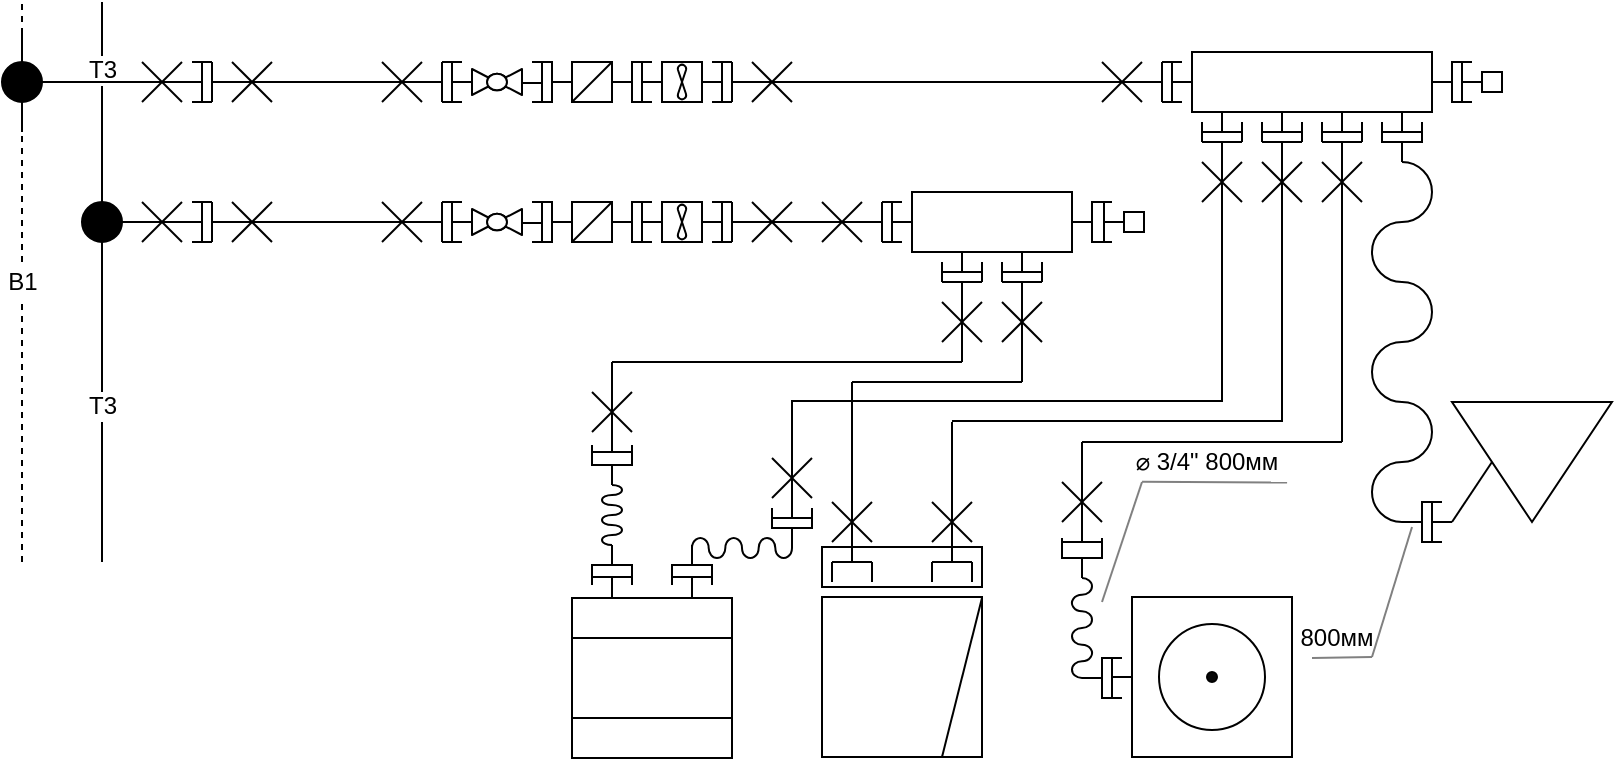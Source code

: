 <mxfile version="10.8.0" type="github"><diagram id="KlikvjiiUTKJqwpE6vTZ" name="Page-1"><mxGraphModel dx="525" dy="320" grid="1" gridSize="5" guides="1" tooltips="1" connect="1" arrows="1" fold="1" page="1" pageScale="1" pageWidth="850" pageHeight="1100" math="0" shadow="0"><root><mxCell id="0"/><mxCell id="1" parent="0"/><mxCell id="VxqXGjJrr0sxEX1xJO__-27" value="" style="endArrow=none;dashed=1;html=1;movable=1;resizable=1;rotatable=1;deletable=1;editable=1;connectable=1;" parent="1" edge="1"><mxGeometry width="50" height="50" relative="1" as="geometry"><mxPoint x="40" y="480" as="sourcePoint"/><mxPoint x="40" y="200" as="targetPoint"/></mxGeometry></mxCell><mxCell id="VxqXGjJrr0sxEX1xJO__-28" value="B1&lt;br&gt;" style="text;html=1;resizable=1;points=[];align=center;verticalAlign=middle;labelBackgroundColor=#ffffff;movable=1;rotatable=1;deletable=1;editable=1;connectable=1;" parent="VxqXGjJrr0sxEX1xJO__-27" vertex="1" connectable="0"><mxGeometry x="-0.107" y="-3" relative="1" as="geometry"><mxPoint x="-3" y="-15" as="offset"/></mxGeometry></mxCell><mxCell id="VxqXGjJrr0sxEX1xJO__-29" value="" style="endArrow=none;html=1;movable=1;resizable=1;rotatable=1;deletable=1;editable=1;connectable=1;" parent="1" edge="1" source="RMMYetKMO83fnv9GqVgS-33"><mxGeometry width="50" height="50" relative="1" as="geometry"><mxPoint x="80" y="480" as="sourcePoint"/><mxPoint x="80" y="200" as="targetPoint"/></mxGeometry></mxCell><mxCell id="VxqXGjJrr0sxEX1xJO__-30" value="T3" style="text;html=1;resizable=1;points=[];align=center;verticalAlign=middle;labelBackgroundColor=#ffffff;movable=1;rotatable=1;deletable=1;editable=1;connectable=1;" parent="VxqXGjJrr0sxEX1xJO__-29" vertex="1" connectable="0"><mxGeometry x="-0.086" relative="1" as="geometry"><mxPoint y="-12" as="offset"/></mxGeometry></mxCell><mxCell id="VxqXGjJrr0sxEX1xJO__-76" value="" style="group;movable=1;resizable=1;rotatable=1;deletable=1;editable=1;connectable=1;" parent="1" vertex="1" connectable="0"><mxGeometry x="30" y="500" width="40" height="20" as="geometry"/></mxCell><mxCell id="VxqXGjJrr0sxEX1xJO__-84" value="" style="endArrow=none;html=1;movable=1;resizable=1;rotatable=1;deletable=1;editable=1;connectable=1;" parent="1" edge="1"><mxGeometry width="50" height="50" relative="1" as="geometry"><mxPoint x="100" y="240" as="sourcePoint"/><mxPoint x="40" y="240" as="targetPoint"/></mxGeometry></mxCell><mxCell id="VxqXGjJrr0sxEX1xJO__-171" value="" style="group;movable=1;resizable=1;rotatable=1;deletable=1;editable=1;connectable=1;" parent="1" vertex="1" connectable="0"><mxGeometry x="100" y="230.0" width="30" height="20" as="geometry"/></mxCell><mxCell id="VxqXGjJrr0sxEX1xJO__-172" value="" style="endArrow=none;html=1;movable=1;resizable=1;rotatable=1;deletable=1;editable=1;connectable=1;" parent="VxqXGjJrr0sxEX1xJO__-171" edge="1"><mxGeometry width="50" height="50" relative="1" as="geometry"><mxPoint x="30" y="20" as="sourcePoint"/><mxPoint x="30" as="targetPoint"/></mxGeometry></mxCell><mxCell id="VxqXGjJrr0sxEX1xJO__-173" value="" style="endArrow=none;html=1;movable=1;resizable=1;rotatable=1;deletable=1;editable=1;connectable=1;" parent="VxqXGjJrr0sxEX1xJO__-171" edge="1"><mxGeometry width="50" height="50" relative="1" as="geometry"><mxPoint y="10" as="sourcePoint"/><mxPoint x="30" y="10" as="targetPoint"/></mxGeometry></mxCell><mxCell id="VxqXGjJrr0sxEX1xJO__-174" value="" style="endArrow=none;html=1;movable=1;resizable=1;rotatable=1;deletable=1;editable=1;connectable=1;" parent="VxqXGjJrr0sxEX1xJO__-171" edge="1"><mxGeometry width="50" height="50" relative="1" as="geometry"><mxPoint x="20" y="20" as="sourcePoint"/><mxPoint as="targetPoint"/></mxGeometry></mxCell><mxCell id="VxqXGjJrr0sxEX1xJO__-175" value="" style="endArrow=none;html=1;movable=1;resizable=1;rotatable=1;deletable=1;editable=1;connectable=1;" parent="VxqXGjJrr0sxEX1xJO__-171" edge="1"><mxGeometry width="50" height="50" relative="1" as="geometry"><mxPoint y="20" as="sourcePoint"/><mxPoint x="20" as="targetPoint"/></mxGeometry></mxCell><mxCell id="VxqXGjJrr0sxEX1xJO__-183" value="" style="group;rotation=180;movable=1;resizable=1;rotatable=1;deletable=1;editable=1;connectable=1;" parent="1" vertex="1" connectable="0"><mxGeometry x="125" y="230" width="40" height="20.0" as="geometry"/></mxCell><mxCell id="VxqXGjJrr0sxEX1xJO__-184" value="" style="endArrow=none;html=1;movable=1;resizable=1;rotatable=1;deletable=1;editable=1;connectable=1;" parent="VxqXGjJrr0sxEX1xJO__-183" edge="1"><mxGeometry width="50" height="50" relative="1" as="geometry"><mxPoint x="10" as="sourcePoint"/><mxPoint x="10" y="20" as="targetPoint"/></mxGeometry></mxCell><mxCell id="VxqXGjJrr0sxEX1xJO__-185" value="" style="endArrow=none;html=1;movable=1;resizable=1;rotatable=1;deletable=1;editable=1;connectable=1;" parent="VxqXGjJrr0sxEX1xJO__-183" edge="1"><mxGeometry width="50" height="50" relative="1" as="geometry"><mxPoint x="40" y="10" as="sourcePoint"/><mxPoint x="10" y="10" as="targetPoint"/></mxGeometry></mxCell><mxCell id="VxqXGjJrr0sxEX1xJO__-186" value="" style="endArrow=none;html=1;movable=1;resizable=1;rotatable=1;deletable=1;editable=1;connectable=1;" parent="VxqXGjJrr0sxEX1xJO__-183" edge="1"><mxGeometry width="50" height="50" relative="1" as="geometry"><mxPoint x="20" as="sourcePoint"/><mxPoint x="40" y="20" as="targetPoint"/></mxGeometry></mxCell><mxCell id="VxqXGjJrr0sxEX1xJO__-187" value="" style="endArrow=none;html=1;movable=1;resizable=1;rotatable=1;deletable=1;editable=1;connectable=1;" parent="VxqXGjJrr0sxEX1xJO__-183" edge="1"><mxGeometry width="50" height="50" relative="1" as="geometry"><mxPoint x="40" as="sourcePoint"/><mxPoint x="20" y="20" as="targetPoint"/></mxGeometry></mxCell><mxCell id="VxqXGjJrr0sxEX1xJO__-188" value="" style="endArrow=none;html=1;movable=1;resizable=1;rotatable=1;deletable=1;editable=1;connectable=1;" parent="VxqXGjJrr0sxEX1xJO__-183" edge="1"><mxGeometry width="50" height="50" relative="1" as="geometry"><mxPoint y="20" as="sourcePoint"/><mxPoint x="10" y="20" as="targetPoint"/></mxGeometry></mxCell><mxCell id="VxqXGjJrr0sxEX1xJO__-189" value="" style="endArrow=none;html=1;movable=1;resizable=1;rotatable=1;deletable=1;editable=1;connectable=1;" parent="VxqXGjJrr0sxEX1xJO__-183" edge="1"><mxGeometry width="50" height="50" relative="1" as="geometry"><mxPoint as="sourcePoint"/><mxPoint x="10" as="targetPoint"/></mxGeometry></mxCell><mxCell id="VxqXGjJrr0sxEX1xJO__-190" value="" style="group;movable=1;resizable=1;rotatable=1;deletable=1;editable=1;connectable=1;" parent="1" vertex="1" connectable="0"><mxGeometry x="220" y="230" width="80" height="20.5" as="geometry"/></mxCell><mxCell id="VxqXGjJrr0sxEX1xJO__-191" value="" style="endArrow=none;html=1;movable=1;resizable=1;rotatable=1;deletable=1;editable=1;connectable=1;" parent="VxqXGjJrr0sxEX1xJO__-190" edge="1"><mxGeometry width="50" height="50" relative="1" as="geometry"><mxPoint x="30" y="20" as="sourcePoint"/><mxPoint x="30" as="targetPoint"/></mxGeometry></mxCell><mxCell id="VxqXGjJrr0sxEX1xJO__-192" value="" style="endArrow=none;html=1;movable=1;resizable=1;rotatable=1;deletable=1;editable=1;connectable=1;" parent="VxqXGjJrr0sxEX1xJO__-190" edge="1"><mxGeometry width="50" height="50" relative="1" as="geometry"><mxPoint y="10" as="sourcePoint"/><mxPoint x="30" y="10" as="targetPoint"/></mxGeometry></mxCell><mxCell id="VxqXGjJrr0sxEX1xJO__-193" value="" style="endArrow=none;html=1;movable=1;resizable=1;rotatable=1;deletable=1;editable=1;connectable=1;" parent="VxqXGjJrr0sxEX1xJO__-190" edge="1"><mxGeometry width="50" height="50" relative="1" as="geometry"><mxPoint x="20" y="20" as="sourcePoint"/><mxPoint as="targetPoint"/></mxGeometry></mxCell><mxCell id="VxqXGjJrr0sxEX1xJO__-194" value="" style="endArrow=none;html=1;movable=1;resizable=1;rotatable=1;deletable=1;editable=1;connectable=1;" parent="VxqXGjJrr0sxEX1xJO__-190" edge="1"><mxGeometry width="50" height="50" relative="1" as="geometry"><mxPoint y="20" as="sourcePoint"/><mxPoint x="20" as="targetPoint"/></mxGeometry></mxCell><mxCell id="VxqXGjJrr0sxEX1xJO__-195" value="" style="endArrow=none;html=1;movable=1;resizable=1;rotatable=1;deletable=1;editable=1;connectable=1;" parent="VxqXGjJrr0sxEX1xJO__-190" edge="1"><mxGeometry width="50" height="50" relative="1" as="geometry"><mxPoint x="40" y="1.137e-13" as="sourcePoint"/><mxPoint x="30" y="1.137e-13" as="targetPoint"/></mxGeometry></mxCell><mxCell id="VxqXGjJrr0sxEX1xJO__-196" value="" style="endArrow=none;html=1;movable=1;resizable=1;rotatable=1;deletable=1;editable=1;connectable=1;" parent="VxqXGjJrr0sxEX1xJO__-190" edge="1"><mxGeometry width="50" height="50" relative="1" as="geometry"><mxPoint x="40" y="20.0" as="sourcePoint"/><mxPoint x="30" y="20.0" as="targetPoint"/></mxGeometry></mxCell><mxCell id="RMMYetKMO83fnv9GqVgS-141" value="" style="group;movable=1;resizable=1;rotatable=1;deletable=1;editable=1;connectable=1;" vertex="1" connectable="0" parent="VxqXGjJrr0sxEX1xJO__-190"><mxGeometry x="35" width="45" height="20.5" as="geometry"/></mxCell><mxCell id="RMMYetKMO83fnv9GqVgS-142" value="" style="verticalLabelPosition=bottom;align=center;html=1;verticalAlign=top;pointerEvents=1;dashed=0;shape=mxgraph.pid2valves.valve;valveType=ball;movable=1;resizable=1;rotatable=1;deletable=1;editable=1;connectable=1;" vertex="1" parent="RMMYetKMO83fnv9GqVgS-141"><mxGeometry x="10" y="3.5" width="25" height="13" as="geometry"/></mxCell><mxCell id="RMMYetKMO83fnv9GqVgS-143" value="" style="verticalLabelPosition=bottom;align=center;dashed=0;html=1;verticalAlign=top;shape=mxgraph.pid.piping.flange_in;pointerEvents=1;movable=1;resizable=1;rotatable=1;deletable=1;editable=1;connectable=1;" vertex="1" parent="RMMYetKMO83fnv9GqVgS-141"><mxGeometry x="35" y="0.5" width="10" height="20" as="geometry"/></mxCell><mxCell id="RMMYetKMO83fnv9GqVgS-144" value="" style="verticalLabelPosition=bottom;align=center;dashed=0;html=1;verticalAlign=top;shape=mxgraph.pid.piping.flange_in;pointerEvents=1;direction=west;movable=1;resizable=1;rotatable=1;deletable=1;editable=1;connectable=1;" vertex="1" parent="RMMYetKMO83fnv9GqVgS-141"><mxGeometry width="10" height="20" as="geometry"/></mxCell><mxCell id="VxqXGjJrr0sxEX1xJO__-208" value="" style="endArrow=none;html=1;movable=1;resizable=1;rotatable=1;deletable=1;editable=1;connectable=1;" parent="1" edge="1"><mxGeometry width="50" height="50" relative="1" as="geometry"><mxPoint x="165" y="240" as="sourcePoint"/><mxPoint x="220" y="240" as="targetPoint"/></mxGeometry></mxCell><mxCell id="VxqXGjJrr0sxEX1xJO__-222" value="" style="verticalLabelPosition=bottom;align=center;dashed=0;html=1;verticalAlign=top;shape=mxgraph.pid.piping.welded_connection;direction=south;movable=1;resizable=1;rotatable=1;deletable=1;editable=1;connectable=1;" parent="1" vertex="1"><mxGeometry x="30" y="215" width="20" height="50" as="geometry"/></mxCell><mxCell id="VxqXGjJrr0sxEX1xJO__-228" value="" style="group;direction=west;rotation=180;movable=1;resizable=1;rotatable=1;deletable=1;editable=1;connectable=1;" parent="1" vertex="1" connectable="0"><mxGeometry x="385" y="230" width="40" height="20.0" as="geometry"/></mxCell><mxCell id="VxqXGjJrr0sxEX1xJO__-229" value="" style="endArrow=none;html=1;movable=1;resizable=1;rotatable=1;deletable=1;editable=1;connectable=1;" parent="VxqXGjJrr0sxEX1xJO__-228" edge="1"><mxGeometry width="50" height="50" relative="1" as="geometry"><mxPoint x="10" as="sourcePoint"/><mxPoint x="10" y="20" as="targetPoint"/></mxGeometry></mxCell><mxCell id="VxqXGjJrr0sxEX1xJO__-230" value="" style="endArrow=none;html=1;movable=1;resizable=1;rotatable=1;deletable=1;editable=1;connectable=1;" parent="VxqXGjJrr0sxEX1xJO__-228" edge="1"><mxGeometry width="50" height="50" relative="1" as="geometry"><mxPoint x="40" y="10" as="sourcePoint"/><mxPoint x="10" y="10" as="targetPoint"/></mxGeometry></mxCell><mxCell id="VxqXGjJrr0sxEX1xJO__-231" value="" style="endArrow=none;html=1;movable=1;resizable=1;rotatable=1;deletable=1;editable=1;connectable=1;" parent="VxqXGjJrr0sxEX1xJO__-228" edge="1"><mxGeometry width="50" height="50" relative="1" as="geometry"><mxPoint x="20" as="sourcePoint"/><mxPoint x="40" y="20" as="targetPoint"/></mxGeometry></mxCell><mxCell id="VxqXGjJrr0sxEX1xJO__-232" value="" style="endArrow=none;html=1;movable=1;resizable=1;rotatable=1;deletable=1;editable=1;connectable=1;" parent="VxqXGjJrr0sxEX1xJO__-228" edge="1"><mxGeometry width="50" height="50" relative="1" as="geometry"><mxPoint x="40" as="sourcePoint"/><mxPoint x="20" y="20" as="targetPoint"/></mxGeometry></mxCell><mxCell id="VxqXGjJrr0sxEX1xJO__-233" value="" style="endArrow=none;html=1;movable=1;resizable=1;rotatable=1;deletable=1;editable=1;connectable=1;" parent="VxqXGjJrr0sxEX1xJO__-228" edge="1"><mxGeometry width="50" height="50" relative="1" as="geometry"><mxPoint y="20" as="sourcePoint"/><mxPoint x="10" y="20" as="targetPoint"/></mxGeometry></mxCell><mxCell id="VxqXGjJrr0sxEX1xJO__-234" value="" style="endArrow=none;html=1;movable=1;resizable=1;rotatable=1;deletable=1;editable=1;connectable=1;" parent="VxqXGjJrr0sxEX1xJO__-228" edge="1"><mxGeometry width="50" height="50" relative="1" as="geometry"><mxPoint as="sourcePoint"/><mxPoint x="10" as="targetPoint"/></mxGeometry></mxCell><mxCell id="VxqXGjJrr0sxEX1xJO__-235" value="" style="group;movable=1;resizable=1;rotatable=1;deletable=1;editable=1;connectable=1;" parent="1" vertex="1" connectable="0"><mxGeometry x="580" y="230" width="40" height="20.0" as="geometry"/></mxCell><mxCell id="VxqXGjJrr0sxEX1xJO__-236" value="" style="endArrow=none;html=1;movable=1;resizable=1;rotatable=1;deletable=1;editable=1;connectable=1;" parent="VxqXGjJrr0sxEX1xJO__-235" edge="1"><mxGeometry width="50" height="50" relative="1" as="geometry"><mxPoint x="30" y="20" as="sourcePoint"/><mxPoint x="30" as="targetPoint"/></mxGeometry></mxCell><mxCell id="VxqXGjJrr0sxEX1xJO__-237" value="" style="endArrow=none;html=1;movable=1;resizable=1;rotatable=1;deletable=1;editable=1;connectable=1;" parent="VxqXGjJrr0sxEX1xJO__-235" edge="1"><mxGeometry width="50" height="50" relative="1" as="geometry"><mxPoint y="10" as="sourcePoint"/><mxPoint x="30" y="10" as="targetPoint"/></mxGeometry></mxCell><mxCell id="VxqXGjJrr0sxEX1xJO__-238" value="" style="endArrow=none;html=1;movable=1;resizable=1;rotatable=1;deletable=1;editable=1;connectable=1;" parent="VxqXGjJrr0sxEX1xJO__-235" edge="1"><mxGeometry width="50" height="50" relative="1" as="geometry"><mxPoint x="20" y="20" as="sourcePoint"/><mxPoint as="targetPoint"/></mxGeometry></mxCell><mxCell id="VxqXGjJrr0sxEX1xJO__-239" value="" style="endArrow=none;html=1;movable=1;resizable=1;rotatable=1;deletable=1;editable=1;connectable=1;" parent="VxqXGjJrr0sxEX1xJO__-235" edge="1"><mxGeometry width="50" height="50" relative="1" as="geometry"><mxPoint y="20" as="sourcePoint"/><mxPoint x="20" as="targetPoint"/></mxGeometry></mxCell><mxCell id="VxqXGjJrr0sxEX1xJO__-240" value="" style="endArrow=none;html=1;movable=1;resizable=1;rotatable=1;deletable=1;editable=1;connectable=1;" parent="VxqXGjJrr0sxEX1xJO__-235" edge="1"><mxGeometry width="50" height="50" relative="1" as="geometry"><mxPoint x="40" y="1.137e-13" as="sourcePoint"/><mxPoint x="30" y="1.137e-13" as="targetPoint"/></mxGeometry></mxCell><mxCell id="VxqXGjJrr0sxEX1xJO__-241" value="" style="endArrow=none;html=1;movable=1;resizable=1;rotatable=1;deletable=1;editable=1;connectable=1;" parent="VxqXGjJrr0sxEX1xJO__-235" edge="1"><mxGeometry width="50" height="50" relative="1" as="geometry"><mxPoint x="40" y="20.0" as="sourcePoint"/><mxPoint x="30" y="20.0" as="targetPoint"/></mxGeometry></mxCell><mxCell id="VxqXGjJrr0sxEX1xJO__-243" value="" style="verticalLabelPosition=bottom;align=center;dashed=0;html=1;verticalAlign=top;shape=mxgraph.pid.piping.plug;movable=1;resizable=1;rotatable=1;deletable=1;editable=1;connectable=1;" parent="1" vertex="1"><mxGeometry x="770" y="235" width="10" height="10" as="geometry"/></mxCell><mxCell id="VxqXGjJrr0sxEX1xJO__-249" value="" style="verticalLabelPosition=bottom;align=center;dashed=0;html=1;verticalAlign=top;shape=mxgraph.pid.piping.flange_in;pointerEvents=1;direction=west;movable=1;resizable=1;rotatable=1;deletable=1;editable=1;connectable=1;" parent="1" vertex="1"><mxGeometry x="760" y="230.0" width="10" height="20" as="geometry"/></mxCell><mxCell id="VxqXGjJrr0sxEX1xJO__-255" value="" style="group;movable=1;resizable=1;rotatable=1;deletable=1;editable=1;connectable=1;" parent="1" vertex="1" connectable="0"><mxGeometry x="615" y="225" width="150" height="65.0" as="geometry"/></mxCell><mxCell id="VxqXGjJrr0sxEX1xJO__-247" value="" style="group;movable=1;resizable=1;rotatable=1;deletable=1;editable=1;connectable=1;" parent="VxqXGjJrr0sxEX1xJO__-255" vertex="1" connectable="0"><mxGeometry width="150" height="30" as="geometry"/></mxCell><mxCell id="VxqXGjJrr0sxEX1xJO__-244" value="" style="rounded=0;whiteSpace=wrap;html=1;movable=1;resizable=1;rotatable=1;deletable=1;editable=1;connectable=1;" parent="VxqXGjJrr0sxEX1xJO__-247" vertex="1"><mxGeometry x="10" width="120" height="30" as="geometry"/></mxCell><mxCell id="VxqXGjJrr0sxEX1xJO__-245" value="" style="verticalLabelPosition=bottom;align=center;dashed=0;html=1;verticalAlign=top;shape=mxgraph.pid.piping.flange_in;pointerEvents=1;direction=west;movable=1;resizable=1;rotatable=1;deletable=1;editable=1;connectable=1;" parent="VxqXGjJrr0sxEX1xJO__-247" vertex="1"><mxGeometry y="5.0" width="10" height="20" as="geometry"/></mxCell><mxCell id="VxqXGjJrr0sxEX1xJO__-246" value="" style="verticalLabelPosition=bottom;align=center;dashed=0;html=1;verticalAlign=top;shape=mxgraph.pid.piping.hose_connection;pointerEvents=1;movable=1;resizable=1;rotatable=1;deletable=1;editable=1;connectable=1;" parent="VxqXGjJrr0sxEX1xJO__-247" vertex="1"><mxGeometry x="130" y="5.0" width="20" height="20" as="geometry"/></mxCell><mxCell id="VxqXGjJrr0sxEX1xJO__-251" value="" style="verticalLabelPosition=bottom;align=center;dashed=0;html=1;verticalAlign=top;shape=mxgraph.pid.piping.flange_in;pointerEvents=1;direction=south;movable=1;resizable=1;rotatable=1;deletable=1;editable=1;connectable=1;" parent="VxqXGjJrr0sxEX1xJO__-255" vertex="1"><mxGeometry x="15" y="30.0" width="20" height="10" as="geometry"/></mxCell><mxCell id="VxqXGjJrr0sxEX1xJO__-252" value="" style="verticalLabelPosition=bottom;align=center;dashed=0;html=1;verticalAlign=top;shape=mxgraph.pid.piping.flange_in;pointerEvents=1;direction=south;movable=1;resizable=1;rotatable=1;deletable=1;editable=1;connectable=1;" parent="VxqXGjJrr0sxEX1xJO__-255" vertex="1"><mxGeometry x="45" y="30.0" width="20" height="10" as="geometry"/></mxCell><mxCell id="VxqXGjJrr0sxEX1xJO__-253" value="" style="verticalLabelPosition=bottom;align=center;dashed=0;html=1;verticalAlign=top;shape=mxgraph.pid.piping.flange_in;pointerEvents=1;direction=south;movable=1;resizable=1;rotatable=1;deletable=1;editable=1;connectable=1;" parent="VxqXGjJrr0sxEX1xJO__-255" vertex="1"><mxGeometry x="75" y="30.0" width="20" height="10" as="geometry"/></mxCell><mxCell id="VxqXGjJrr0sxEX1xJO__-254" value="" style="verticalLabelPosition=bottom;align=center;dashed=0;html=1;verticalAlign=top;shape=mxgraph.pid.piping.flange_in;pointerEvents=1;direction=south;movable=1;resizable=1;rotatable=1;deletable=1;editable=1;connectable=1;" parent="VxqXGjJrr0sxEX1xJO__-255" vertex="1"><mxGeometry x="105" y="30.0" width="20" height="10" as="geometry"/></mxCell><mxCell id="VxqXGjJrr0sxEX1xJO__-270" value="" style="group;direction=west;rotation=-89;movable=1;resizable=1;rotatable=1;deletable=1;editable=1;connectable=1;" parent="VxqXGjJrr0sxEX1xJO__-255" vertex="1" connectable="0"><mxGeometry x="65" y="45" width="40" height="20.0" as="geometry"/></mxCell><mxCell id="VxqXGjJrr0sxEX1xJO__-271" value="" style="endArrow=none;html=1;movable=1;resizable=1;rotatable=1;deletable=1;editable=1;connectable=1;" parent="VxqXGjJrr0sxEX1xJO__-270" edge="1"><mxGeometry width="50" height="50" relative="1" as="geometry"><mxPoint x="30" as="sourcePoint"/><mxPoint x="10" as="targetPoint"/></mxGeometry></mxCell><mxCell id="VxqXGjJrr0sxEX1xJO__-272" value="" style="endArrow=none;html=1;movable=1;resizable=1;rotatable=1;deletable=1;editable=1;connectable=1;" parent="VxqXGjJrr0sxEX1xJO__-270" edge="1"><mxGeometry width="50" height="50" relative="1" as="geometry"><mxPoint x="20" y="30" as="sourcePoint"/><mxPoint x="20" as="targetPoint"/></mxGeometry></mxCell><mxCell id="VxqXGjJrr0sxEX1xJO__-273" value="" style="endArrow=none;html=1;movable=1;resizable=1;rotatable=1;deletable=1;editable=1;connectable=1;" parent="VxqXGjJrr0sxEX1xJO__-270" edge="1"><mxGeometry width="50" height="50" relative="1" as="geometry"><mxPoint x="30" y="10" as="sourcePoint"/><mxPoint x="10" y="30" as="targetPoint"/></mxGeometry></mxCell><mxCell id="VxqXGjJrr0sxEX1xJO__-274" value="" style="endArrow=none;html=1;movable=1;resizable=1;rotatable=1;deletable=1;editable=1;connectable=1;" parent="VxqXGjJrr0sxEX1xJO__-270" edge="1"><mxGeometry width="50" height="50" relative="1" as="geometry"><mxPoint x="30" y="30" as="sourcePoint"/><mxPoint x="10" y="10" as="targetPoint"/></mxGeometry></mxCell><mxCell id="VxqXGjJrr0sxEX1xJO__-275" value="" style="endArrow=none;html=1;movable=1;resizable=1;rotatable=1;deletable=1;editable=1;connectable=1;" parent="VxqXGjJrr0sxEX1xJO__-270" edge="1"><mxGeometry width="50" height="50" relative="1" as="geometry"><mxPoint x="10" y="-10" as="sourcePoint"/><mxPoint x="10" as="targetPoint"/></mxGeometry></mxCell><mxCell id="VxqXGjJrr0sxEX1xJO__-276" value="" style="endArrow=none;html=1;movable=1;resizable=1;rotatable=1;deletable=1;editable=1;connectable=1;" parent="VxqXGjJrr0sxEX1xJO__-270" edge="1"><mxGeometry width="50" height="50" relative="1" as="geometry"><mxPoint x="30" y="-10" as="sourcePoint"/><mxPoint x="30" as="targetPoint"/></mxGeometry></mxCell><mxCell id="VxqXGjJrr0sxEX1xJO__-256" value="" style="group;direction=west;rotation=-89;movable=1;resizable=1;rotatable=1;deletable=1;editable=1;connectable=1;" parent="1" vertex="1" connectable="0"><mxGeometry x="620" y="270" width="40" height="20.0" as="geometry"/></mxCell><mxCell id="VxqXGjJrr0sxEX1xJO__-257" value="" style="endArrow=none;html=1;movable=1;resizable=1;rotatable=1;deletable=1;editable=1;connectable=1;" parent="VxqXGjJrr0sxEX1xJO__-256" edge="1"><mxGeometry width="50" height="50" relative="1" as="geometry"><mxPoint x="30" as="sourcePoint"/><mxPoint x="10" as="targetPoint"/></mxGeometry></mxCell><mxCell id="VxqXGjJrr0sxEX1xJO__-258" value="" style="endArrow=none;html=1;movable=1;resizable=1;rotatable=1;deletable=1;editable=1;connectable=1;" parent="VxqXGjJrr0sxEX1xJO__-256" edge="1"><mxGeometry width="50" height="50" relative="1" as="geometry"><mxPoint x="20" y="30" as="sourcePoint"/><mxPoint x="20" as="targetPoint"/></mxGeometry></mxCell><mxCell id="VxqXGjJrr0sxEX1xJO__-259" value="" style="endArrow=none;html=1;movable=1;resizable=1;rotatable=1;deletable=1;editable=1;connectable=1;" parent="VxqXGjJrr0sxEX1xJO__-256" edge="1"><mxGeometry width="50" height="50" relative="1" as="geometry"><mxPoint x="30" y="10" as="sourcePoint"/><mxPoint x="10" y="30" as="targetPoint"/></mxGeometry></mxCell><mxCell id="VxqXGjJrr0sxEX1xJO__-260" value="" style="endArrow=none;html=1;movable=1;resizable=1;rotatable=1;deletable=1;editable=1;connectable=1;" parent="VxqXGjJrr0sxEX1xJO__-256" edge="1"><mxGeometry width="50" height="50" relative="1" as="geometry"><mxPoint x="30" y="30" as="sourcePoint"/><mxPoint x="10" y="10" as="targetPoint"/></mxGeometry></mxCell><mxCell id="VxqXGjJrr0sxEX1xJO__-261" value="" style="endArrow=none;html=1;movable=1;resizable=1;rotatable=1;deletable=1;editable=1;connectable=1;" parent="VxqXGjJrr0sxEX1xJO__-256" edge="1"><mxGeometry width="50" height="50" relative="1" as="geometry"><mxPoint x="10" y="-10" as="sourcePoint"/><mxPoint x="10" as="targetPoint"/></mxGeometry></mxCell><mxCell id="VxqXGjJrr0sxEX1xJO__-262" value="" style="endArrow=none;html=1;movable=1;resizable=1;rotatable=1;deletable=1;editable=1;connectable=1;" parent="VxqXGjJrr0sxEX1xJO__-256" edge="1"><mxGeometry width="50" height="50" relative="1" as="geometry"><mxPoint x="30" y="-10" as="sourcePoint"/><mxPoint x="30" as="targetPoint"/></mxGeometry></mxCell><mxCell id="VxqXGjJrr0sxEX1xJO__-263" value="" style="group;direction=west;rotation=-89;movable=1;resizable=1;rotatable=1;deletable=1;editable=1;connectable=1;" parent="1" vertex="1" connectable="0"><mxGeometry x="650" y="270" width="40" height="20.0" as="geometry"/></mxCell><mxCell id="VxqXGjJrr0sxEX1xJO__-264" value="" style="endArrow=none;html=1;movable=1;resizable=1;rotatable=1;deletable=1;editable=1;connectable=1;" parent="VxqXGjJrr0sxEX1xJO__-263" edge="1"><mxGeometry width="50" height="50" relative="1" as="geometry"><mxPoint x="30" as="sourcePoint"/><mxPoint x="10" as="targetPoint"/></mxGeometry></mxCell><mxCell id="VxqXGjJrr0sxEX1xJO__-265" value="" style="endArrow=none;html=1;movable=1;resizable=1;rotatable=1;deletable=1;editable=1;connectable=1;" parent="VxqXGjJrr0sxEX1xJO__-263" edge="1"><mxGeometry width="50" height="50" relative="1" as="geometry"><mxPoint x="20" y="30" as="sourcePoint"/><mxPoint x="20" as="targetPoint"/></mxGeometry></mxCell><mxCell id="VxqXGjJrr0sxEX1xJO__-266" value="" style="endArrow=none;html=1;movable=1;resizable=1;rotatable=1;deletable=1;editable=1;connectable=1;" parent="VxqXGjJrr0sxEX1xJO__-263" edge="1"><mxGeometry width="50" height="50" relative="1" as="geometry"><mxPoint x="30" y="10" as="sourcePoint"/><mxPoint x="10" y="30" as="targetPoint"/></mxGeometry></mxCell><mxCell id="VxqXGjJrr0sxEX1xJO__-267" value="" style="endArrow=none;html=1;movable=1;resizable=1;rotatable=1;deletable=1;editable=1;connectable=1;" parent="VxqXGjJrr0sxEX1xJO__-263" edge="1"><mxGeometry width="50" height="50" relative="1" as="geometry"><mxPoint x="30" y="30" as="sourcePoint"/><mxPoint x="10" y="10" as="targetPoint"/></mxGeometry></mxCell><mxCell id="VxqXGjJrr0sxEX1xJO__-268" value="" style="endArrow=none;html=1;movable=1;resizable=1;rotatable=1;deletable=1;editable=1;connectable=1;" parent="VxqXGjJrr0sxEX1xJO__-263" edge="1"><mxGeometry width="50" height="50" relative="1" as="geometry"><mxPoint x="10" y="-10" as="sourcePoint"/><mxPoint x="10" as="targetPoint"/></mxGeometry></mxCell><mxCell id="VxqXGjJrr0sxEX1xJO__-269" value="" style="endArrow=none;html=1;movable=1;resizable=1;rotatable=1;deletable=1;editable=1;connectable=1;" parent="VxqXGjJrr0sxEX1xJO__-263" edge="1"><mxGeometry width="50" height="50" relative="1" as="geometry"><mxPoint x="30" y="-10" as="sourcePoint"/><mxPoint x="30" as="targetPoint"/></mxGeometry></mxCell><mxCell id="VxqXGjJrr0sxEX1xJO__-281" value="" style="group;movable=1;resizable=1;rotatable=1;deletable=1;editable=1;connectable=1;" parent="1" vertex="1" connectable="0"><mxGeometry x="715" y="260.0" width="30" height="220" as="geometry"/></mxCell><mxCell id="VxqXGjJrr0sxEX1xJO__-277" value="" style="shape=mxgraph.pid.fittings.hose;html=1;pointerEvents=1;align=center;verticalLabelPosition=bottom;verticalAlign=top;dashed=0;direction=south;movable=1;resizable=1;rotatable=1;deletable=1;editable=1;connectable=1;" parent="VxqXGjJrr0sxEX1xJO__-281" vertex="1"><mxGeometry y="20.0" width="30" height="180" as="geometry"/></mxCell><mxCell id="VxqXGjJrr0sxEX1xJO__-278" value="" style="verticalLabelPosition=bottom;align=center;dashed=0;html=1;verticalAlign=top;shape=mxgraph.pid.piping.hose_connection;pointerEvents=1;direction=north;movable=1;resizable=1;rotatable=1;deletable=1;editable=1;connectable=1;" parent="VxqXGjJrr0sxEX1xJO__-281" vertex="1"><mxGeometry x="5" width="20" height="20" as="geometry"/></mxCell><mxCell id="VxqXGjJrr0sxEX1xJO__-280" value="" style="verticalLabelPosition=bottom;align=center;dashed=0;html=1;verticalAlign=top;shape=mxgraph.pid.piping.hose_connection;pointerEvents=1;direction=east;movable=1;resizable=1;rotatable=1;deletable=1;editable=1;connectable=1;" parent="VxqXGjJrr0sxEX1xJO__-281" vertex="1"><mxGeometry x="15" y="190" width="20" height="20" as="geometry"/></mxCell><mxCell id="VxqXGjJrr0sxEX1xJO__-284" value="" style="group;movable=1;resizable=1;rotatable=1;deletable=1;editable=1;connectable=1;" parent="1" vertex="1" connectable="0"><mxGeometry x="765" y="390" width="70" height="80" as="geometry"/></mxCell><mxCell id="VxqXGjJrr0sxEX1xJO__-282" value="" style="triangle;whiteSpace=wrap;html=1;rotation=90;movable=1;resizable=1;rotatable=1;deletable=1;editable=1;connectable=1;" parent="VxqXGjJrr0sxEX1xJO__-284" vertex="1"><mxGeometry width="60" height="80" as="geometry"/></mxCell><mxCell id="VxqXGjJrr0sxEX1xJO__-283" value="" style="endArrow=none;html=1;exitX=0.5;exitY=1;exitDx=0;exitDy=0;movable=1;resizable=1;rotatable=1;deletable=1;editable=1;connectable=1;" parent="VxqXGjJrr0sxEX1xJO__-284" source="VxqXGjJrr0sxEX1xJO__-282" edge="1"><mxGeometry width="50" height="50" relative="1" as="geometry"><mxPoint x="50" y="40" as="sourcePoint"/><mxPoint x="-10" y="70" as="targetPoint"/></mxGeometry></mxCell><mxCell id="VxqXGjJrr0sxEX1xJO__-285" value="" style="verticalLabelPosition=bottom;align=center;dashed=0;html=1;verticalAlign=top;shape=mxgraph.pid.piping.flange_in;pointerEvents=1;direction=west;movable=1;resizable=1;rotatable=1;deletable=1;editable=1;connectable=1;" parent="1" vertex="1"><mxGeometry x="745" y="450.0" width="10" height="20" as="geometry"/></mxCell><mxCell id="VxqXGjJrr0sxEX1xJO__-286" value="" style="endArrow=none;html=1;movable=1;resizable=1;rotatable=1;deletable=1;editable=1;connectable=1;" parent="1" edge="1"><mxGeometry width="50" height="50" relative="1" as="geometry"><mxPoint x="425" y="240" as="sourcePoint"/><mxPoint x="580" y="240" as="targetPoint"/></mxGeometry></mxCell><mxCell id="VxqXGjJrr0sxEX1xJO__-300" value="" style="group;movable=1;resizable=1;rotatable=1;deletable=1;editable=1;connectable=1;" parent="1" vertex="1" connectable="0"><mxGeometry x="560" y="468.0" width="30" height="80" as="geometry"/></mxCell><mxCell id="VxqXGjJrr0sxEX1xJO__-296" value="" style="shape=mxgraph.pid.fittings.hose;html=1;pointerEvents=1;align=center;verticalLabelPosition=bottom;verticalAlign=top;dashed=0;direction=south;movable=1;resizable=1;rotatable=1;deletable=1;editable=1;connectable=1;" parent="VxqXGjJrr0sxEX1xJO__-300" vertex="1"><mxGeometry x="5" y="20.0" width="10" height="50" as="geometry"/></mxCell><mxCell id="VxqXGjJrr0sxEX1xJO__-297" value="" style="verticalLabelPosition=bottom;align=center;dashed=0;html=1;verticalAlign=top;shape=mxgraph.pid.piping.hose_connection;pointerEvents=1;fillColor=#080808;movable=1;resizable=1;rotatable=1;deletable=1;editable=1;connectable=1;" parent="VxqXGjJrr0sxEX1xJO__-300" vertex="1"><mxGeometry x="10" y="60" width="20" height="20" as="geometry"/></mxCell><mxCell id="VxqXGjJrr0sxEX1xJO__-298" value="" style="verticalLabelPosition=bottom;align=center;dashed=0;html=1;verticalAlign=top;shape=mxgraph.pid.piping.hose_connection;pointerEvents=1;fillColor=#080808;direction=north;movable=1;resizable=1;rotatable=1;deletable=1;editable=1;connectable=1;" parent="VxqXGjJrr0sxEX1xJO__-300" vertex="1"><mxGeometry width="20" height="20" as="geometry"/></mxCell><mxCell id="VxqXGjJrr0sxEX1xJO__-301" value="" style="group;movable=1;resizable=1;rotatable=1;deletable=1;editable=1;connectable=1;" parent="1" vertex="1" connectable="0"><mxGeometry x="585" y="497.5" width="90" height="80" as="geometry"/></mxCell><mxCell id="VxqXGjJrr0sxEX1xJO__-291" value="" style="group;movable=1;resizable=1;rotatable=1;deletable=1;editable=1;connectable=1;" parent="VxqXGjJrr0sxEX1xJO__-301" vertex="1" connectable="0"><mxGeometry x="10" width="80" height="80" as="geometry"/></mxCell><mxCell id="VxqXGjJrr0sxEX1xJO__-288" value="" style="whiteSpace=wrap;html=1;aspect=fixed;movable=1;resizable=1;rotatable=1;deletable=1;editable=1;connectable=1;" parent="VxqXGjJrr0sxEX1xJO__-291" vertex="1"><mxGeometry width="80" height="80" as="geometry"/></mxCell><mxCell id="VxqXGjJrr0sxEX1xJO__-289" value="" style="ellipse;whiteSpace=wrap;html=1;aspect=fixed;movable=1;resizable=1;rotatable=1;deletable=1;editable=1;connectable=1;" parent="VxqXGjJrr0sxEX1xJO__-291" vertex="1"><mxGeometry x="13.5" y="13.5" width="53" height="53" as="geometry"/></mxCell><mxCell id="VxqXGjJrr0sxEX1xJO__-290" value="" style="ellipse;whiteSpace=wrap;html=1;aspect=fixed;fillColor=#080808;movable=1;resizable=1;rotatable=1;deletable=1;editable=1;connectable=1;" parent="VxqXGjJrr0sxEX1xJO__-291" vertex="1"><mxGeometry x="37.5" y="37.5" width="5" height="5" as="geometry"/></mxCell><mxCell id="VxqXGjJrr0sxEX1xJO__-299" value="" style="verticalLabelPosition=bottom;align=center;dashed=0;html=1;verticalAlign=top;shape=mxgraph.pid.piping.flange_in;pointerEvents=1;fillColor=#080808;direction=west;movable=1;resizable=1;rotatable=1;deletable=1;editable=1;connectable=1;" parent="VxqXGjJrr0sxEX1xJO__-301" vertex="1"><mxGeometry y="30.0" width="10" height="20" as="geometry"/></mxCell><mxCell id="VxqXGjJrr0sxEX1xJO__-302" value="" style="group;fillColor=none;rotation=90;movable=1;resizable=1;rotatable=1;deletable=1;editable=1;connectable=1;" parent="1" vertex="1" connectable="0"><mxGeometry x="555" y="445.0" width="30" height="20" as="geometry"/></mxCell><mxCell id="VxqXGjJrr0sxEX1xJO__-303" value="" style="endArrow=none;html=1;movable=1;resizable=1;rotatable=1;deletable=1;editable=1;connectable=1;" parent="VxqXGjJrr0sxEX1xJO__-302" edge="1"><mxGeometry width="50" height="50" relative="1" as="geometry"><mxPoint x="5" y="25" as="sourcePoint"/><mxPoint x="25" y="25" as="targetPoint"/></mxGeometry></mxCell><mxCell id="VxqXGjJrr0sxEX1xJO__-304" value="" style="endArrow=none;html=1;movable=1;resizable=1;rotatable=1;deletable=1;editable=1;connectable=1;" parent="VxqXGjJrr0sxEX1xJO__-302" edge="1"><mxGeometry width="50" height="50" relative="1" as="geometry"><mxPoint x="15" y="-5" as="sourcePoint"/><mxPoint x="15" y="25" as="targetPoint"/><Array as="points"/></mxGeometry></mxCell><mxCell id="VxqXGjJrr0sxEX1xJO__-305" value="" style="endArrow=none;html=1;movable=1;resizable=1;rotatable=1;deletable=1;editable=1;connectable=1;" parent="VxqXGjJrr0sxEX1xJO__-302" edge="1"><mxGeometry width="50" height="50" relative="1" as="geometry"><mxPoint x="5" y="15" as="sourcePoint"/><mxPoint x="25" y="-5" as="targetPoint"/></mxGeometry></mxCell><mxCell id="VxqXGjJrr0sxEX1xJO__-306" value="" style="endArrow=none;html=1;movable=1;resizable=1;rotatable=1;deletable=1;editable=1;connectable=1;" parent="VxqXGjJrr0sxEX1xJO__-302" edge="1"><mxGeometry width="50" height="50" relative="1" as="geometry"><mxPoint x="5" y="-5" as="sourcePoint"/><mxPoint x="25" y="15" as="targetPoint"/></mxGeometry></mxCell><mxCell id="VxqXGjJrr0sxEX1xJO__-308" value="" style="endArrow=none;html=1;movable=1;resizable=1;rotatable=1;deletable=1;editable=1;connectable=1;" parent="1" edge="1"><mxGeometry width="50" height="50" relative="1" as="geometry"><mxPoint x="570" y="420" as="sourcePoint"/><mxPoint x="700" y="420" as="targetPoint"/></mxGeometry></mxCell><mxCell id="VxqXGjJrr0sxEX1xJO__-310" value="" style="endArrow=none;html=1;movable=1;resizable=1;rotatable=1;deletable=1;editable=1;connectable=1;" parent="1" edge="1"><mxGeometry width="50" height="50" relative="1" as="geometry"><mxPoint x="700" y="420" as="sourcePoint"/><mxPoint x="700" y="300" as="targetPoint"/></mxGeometry></mxCell><mxCell id="VxqXGjJrr0sxEX1xJO__-332" value="" style="group;movable=1;resizable=1;rotatable=1;deletable=1;editable=1;connectable=1;" parent="1" vertex="1" connectable="0"><mxGeometry x="435" y="460" width="90" height="117.5" as="geometry"/></mxCell><mxCell id="VxqXGjJrr0sxEX1xJO__-311" value="" style="whiteSpace=wrap;html=1;aspect=fixed;fillColor=none;movable=1;resizable=1;rotatable=1;deletable=1;editable=1;connectable=1;" parent="VxqXGjJrr0sxEX1xJO__-332" vertex="1"><mxGeometry x="5" y="37.5" width="80" height="80" as="geometry"/></mxCell><mxCell id="VxqXGjJrr0sxEX1xJO__-312" value="" style="endArrow=none;html=1;exitX=0.75;exitY=1;exitDx=0;exitDy=0;entryX=1;entryY=0.006;entryDx=0;entryDy=0;entryPerimeter=0;movable=1;resizable=1;rotatable=1;deletable=1;editable=1;connectable=1;" parent="VxqXGjJrr0sxEX1xJO__-332" source="VxqXGjJrr0sxEX1xJO__-311" target="VxqXGjJrr0sxEX1xJO__-311" edge="1"><mxGeometry width="50" height="50" relative="1" as="geometry"><mxPoint x="75" y="37.5" as="sourcePoint"/><mxPoint x="90" y="-32.5" as="targetPoint"/></mxGeometry></mxCell><mxCell id="VxqXGjJrr0sxEX1xJO__-331" value="" style="group;movable=1;resizable=1;rotatable=1;deletable=1;editable=1;connectable=1;" parent="VxqXGjJrr0sxEX1xJO__-332" vertex="1" connectable="0"><mxGeometry width="90" height="32.5" as="geometry"/></mxCell><mxCell id="VxqXGjJrr0sxEX1xJO__-313" value="" style="rounded=0;whiteSpace=wrap;html=1;fillColor=none;movable=1;resizable=1;rotatable=1;deletable=1;editable=1;connectable=1;" parent="VxqXGjJrr0sxEX1xJO__-331" vertex="1"><mxGeometry x="5" y="12.5" width="80" height="20" as="geometry"/></mxCell><mxCell id="VxqXGjJrr0sxEX1xJO__-314" value="" style="group;fillColor=none;direction=west;rotation=90;movable=1;resizable=1;rotatable=1;deletable=1;editable=1;connectable=1;" parent="VxqXGjJrr0sxEX1xJO__-331" vertex="1" connectable="0"><mxGeometry width="40" height="20.0" as="geometry"/></mxCell><mxCell id="VxqXGjJrr0sxEX1xJO__-315" value="" style="endArrow=none;html=1;movable=1;resizable=1;rotatable=1;deletable=1;editable=1;connectable=1;" parent="VxqXGjJrr0sxEX1xJO__-314" edge="1"><mxGeometry width="50" height="50" relative="1" as="geometry"><mxPoint x="10" y="20" as="sourcePoint"/><mxPoint x="30" y="20" as="targetPoint"/></mxGeometry></mxCell><mxCell id="VxqXGjJrr0sxEX1xJO__-316" value="" style="endArrow=none;html=1;movable=1;resizable=1;rotatable=1;deletable=1;editable=1;connectable=1;" parent="VxqXGjJrr0sxEX1xJO__-314" edge="1"><mxGeometry width="50" height="50" relative="1" as="geometry"><mxPoint x="20" y="-10" as="sourcePoint"/><mxPoint x="20" y="20" as="targetPoint"/></mxGeometry></mxCell><mxCell id="VxqXGjJrr0sxEX1xJO__-317" value="" style="endArrow=none;html=1;movable=1;resizable=1;rotatable=1;deletable=1;editable=1;connectable=1;" parent="VxqXGjJrr0sxEX1xJO__-314" edge="1"><mxGeometry width="50" height="50" relative="1" as="geometry"><mxPoint x="10" y="10" as="sourcePoint"/><mxPoint x="30" y="-10" as="targetPoint"/></mxGeometry></mxCell><mxCell id="VxqXGjJrr0sxEX1xJO__-318" value="" style="endArrow=none;html=1;movable=1;resizable=1;rotatable=1;deletable=1;editable=1;connectable=1;" parent="VxqXGjJrr0sxEX1xJO__-314" edge="1"><mxGeometry width="50" height="50" relative="1" as="geometry"><mxPoint x="10" y="-10" as="sourcePoint"/><mxPoint x="30" y="10" as="targetPoint"/></mxGeometry></mxCell><mxCell id="VxqXGjJrr0sxEX1xJO__-319" value="" style="endArrow=none;html=1;movable=1;resizable=1;rotatable=1;deletable=1;editable=1;connectable=1;" parent="VxqXGjJrr0sxEX1xJO__-314" edge="1"><mxGeometry width="50" height="50" relative="1" as="geometry"><mxPoint x="30" y="30" as="sourcePoint"/><mxPoint x="30" y="20" as="targetPoint"/></mxGeometry></mxCell><mxCell id="VxqXGjJrr0sxEX1xJO__-320" value="" style="endArrow=none;html=1;movable=1;resizable=1;rotatable=1;deletable=1;editable=1;connectable=1;" parent="VxqXGjJrr0sxEX1xJO__-314" edge="1"><mxGeometry width="50" height="50" relative="1" as="geometry"><mxPoint x="10" y="30" as="sourcePoint"/><mxPoint x="10" y="20" as="targetPoint"/></mxGeometry></mxCell><mxCell id="VxqXGjJrr0sxEX1xJO__-321" value="" style="group;fillColor=none;direction=west;rotation=90;movable=1;resizable=1;rotatable=1;deletable=1;editable=1;connectable=1;" parent="VxqXGjJrr0sxEX1xJO__-331" vertex="1" connectable="0"><mxGeometry x="50" width="40" height="20.0" as="geometry"/></mxCell><mxCell id="VxqXGjJrr0sxEX1xJO__-322" value="" style="endArrow=none;html=1;movable=1;resizable=1;rotatable=1;deletable=1;editable=1;connectable=1;" parent="VxqXGjJrr0sxEX1xJO__-321" edge="1"><mxGeometry width="50" height="50" relative="1" as="geometry"><mxPoint x="10" y="20" as="sourcePoint"/><mxPoint x="30" y="20" as="targetPoint"/></mxGeometry></mxCell><mxCell id="VxqXGjJrr0sxEX1xJO__-323" value="" style="endArrow=none;html=1;movable=1;resizable=1;rotatable=1;deletable=1;editable=1;connectable=1;" parent="VxqXGjJrr0sxEX1xJO__-321" edge="1"><mxGeometry width="50" height="50" relative="1" as="geometry"><mxPoint x="20" y="-10" as="sourcePoint"/><mxPoint x="20" y="20" as="targetPoint"/></mxGeometry></mxCell><mxCell id="VxqXGjJrr0sxEX1xJO__-324" value="" style="endArrow=none;html=1;movable=1;resizable=1;rotatable=1;deletable=1;editable=1;connectable=1;" parent="VxqXGjJrr0sxEX1xJO__-321" edge="1"><mxGeometry width="50" height="50" relative="1" as="geometry"><mxPoint x="10" y="10" as="sourcePoint"/><mxPoint x="30" y="-10" as="targetPoint"/></mxGeometry></mxCell><mxCell id="VxqXGjJrr0sxEX1xJO__-325" value="" style="endArrow=none;html=1;movable=1;resizable=1;rotatable=1;deletable=1;editable=1;connectable=1;" parent="VxqXGjJrr0sxEX1xJO__-321" edge="1"><mxGeometry width="50" height="50" relative="1" as="geometry"><mxPoint x="10" y="-10" as="sourcePoint"/><mxPoint x="30" y="10" as="targetPoint"/></mxGeometry></mxCell><mxCell id="VxqXGjJrr0sxEX1xJO__-326" value="" style="endArrow=none;html=1;movable=1;resizable=1;rotatable=1;deletable=1;editable=1;connectable=1;" parent="VxqXGjJrr0sxEX1xJO__-321" edge="1"><mxGeometry width="50" height="50" relative="1" as="geometry"><mxPoint x="30" y="30" as="sourcePoint"/><mxPoint x="30" y="20" as="targetPoint"/></mxGeometry></mxCell><mxCell id="VxqXGjJrr0sxEX1xJO__-327" value="" style="endArrow=none;html=1;movable=1;resizable=1;rotatable=1;deletable=1;editable=1;connectable=1;" parent="VxqXGjJrr0sxEX1xJO__-321" edge="1"><mxGeometry width="50" height="50" relative="1" as="geometry"><mxPoint x="10" y="30" as="sourcePoint"/><mxPoint x="10" y="20" as="targetPoint"/></mxGeometry></mxCell><mxCell id="VxqXGjJrr0sxEX1xJO__-333" value="" style="endArrow=none;html=1;movable=1;resizable=1;rotatable=1;deletable=1;editable=1;connectable=1;" parent="1" edge="1"><mxGeometry width="50" height="50" relative="1" as="geometry"><mxPoint x="505" y="409.5" as="sourcePoint"/><mxPoint x="670" y="409.5" as="targetPoint"/></mxGeometry></mxCell><mxCell id="VxqXGjJrr0sxEX1xJO__-334" value="" style="endArrow=none;html=1;movable=1;resizable=1;rotatable=1;deletable=1;editable=1;connectable=1;" parent="1" edge="1"><mxGeometry width="50" height="50" relative="1" as="geometry"><mxPoint x="505" y="450" as="sourcePoint"/><mxPoint x="505" y="410" as="targetPoint"/></mxGeometry></mxCell><mxCell id="VxqXGjJrr0sxEX1xJO__-335" value="" style="endArrow=none;html=1;movable=1;resizable=1;rotatable=1;deletable=1;editable=1;connectable=1;" parent="1" edge="1"><mxGeometry width="50" height="50" relative="1" as="geometry"><mxPoint x="670" y="410" as="sourcePoint"/><mxPoint x="670" y="300" as="targetPoint"/></mxGeometry></mxCell><mxCell id="RMMYetKMO83fnv9GqVgS-13" value="" style="group;movable=1;resizable=1;rotatable=1;deletable=1;editable=1;connectable=1;" vertex="1" connectable="0" parent="1"><mxGeometry x="315" y="487.5" width="80" height="90.5" as="geometry"/></mxCell><mxCell id="RMMYetKMO83fnv9GqVgS-1" value="" style="whiteSpace=wrap;html=1;aspect=fixed;movable=1;resizable=1;rotatable=1;deletable=1;editable=1;connectable=1;" vertex="1" parent="RMMYetKMO83fnv9GqVgS-13"><mxGeometry y="10.5" width="80" height="80" as="geometry"/></mxCell><mxCell id="RMMYetKMO83fnv9GqVgS-3" value="" style="endArrow=none;html=1;entryX=1;entryY=0.25;entryDx=0;entryDy=0;exitX=0;exitY=0.25;exitDx=0;exitDy=0;movable=1;resizable=1;rotatable=1;deletable=1;editable=1;connectable=1;" edge="1" parent="RMMYetKMO83fnv9GqVgS-13" source="RMMYetKMO83fnv9GqVgS-1" target="RMMYetKMO83fnv9GqVgS-1"><mxGeometry width="50" height="50" relative="1" as="geometry"><mxPoint y="42.5" as="sourcePoint"/><mxPoint x="20" y="42.5" as="targetPoint"/></mxGeometry></mxCell><mxCell id="RMMYetKMO83fnv9GqVgS-4" value="" style="endArrow=none;html=1;entryX=1;entryY=0.75;entryDx=0;entryDy=0;exitX=0;exitY=0.75;exitDx=0;exitDy=0;movable=1;resizable=1;rotatable=1;deletable=1;editable=1;connectable=1;" edge="1" parent="RMMYetKMO83fnv9GqVgS-13" source="RMMYetKMO83fnv9GqVgS-1" target="RMMYetKMO83fnv9GqVgS-1"><mxGeometry width="50" height="50" relative="1" as="geometry"><mxPoint x="45" y="62.5" as="sourcePoint"/><mxPoint x="65" y="62.5" as="targetPoint"/></mxGeometry></mxCell><mxCell id="RMMYetKMO83fnv9GqVgS-5" value="" style="verticalLabelPosition=bottom;align=center;dashed=0;html=1;verticalAlign=top;shape=mxgraph.pid.piping.flange_in;pointerEvents=1;direction=north;movable=1;resizable=1;rotatable=1;deletable=1;editable=1;connectable=1;" vertex="1" parent="RMMYetKMO83fnv9GqVgS-13"><mxGeometry x="10" width="20" height="10" as="geometry"/></mxCell><mxCell id="RMMYetKMO83fnv9GqVgS-6" value="" style="verticalLabelPosition=bottom;align=center;dashed=0;html=1;verticalAlign=top;shape=mxgraph.pid.piping.flange_in;pointerEvents=1;direction=north;movable=1;resizable=1;rotatable=1;deletable=1;editable=1;connectable=1;" vertex="1" parent="RMMYetKMO83fnv9GqVgS-13"><mxGeometry x="50" width="20" height="10" as="geometry"/></mxCell><mxCell id="RMMYetKMO83fnv9GqVgS-24" value="" style="group;movable=1;resizable=1;rotatable=1;deletable=1;editable=1;connectable=1;" vertex="1" connectable="0" parent="RMMYetKMO83fnv9GqVgS-13"><mxGeometry x="-5" y="-46.0" width="50" height="50.0" as="geometry"/></mxCell><mxCell id="RMMYetKMO83fnv9GqVgS-19" value="" style="shape=mxgraph.pid.fittings.hose;html=1;pointerEvents=1;align=center;verticalLabelPosition=bottom;verticalAlign=top;dashed=0;rotation=-90;movable=1;resizable=1;rotatable=1;deletable=1;editable=1;connectable=1;" vertex="1" parent="RMMYetKMO83fnv9GqVgS-24"><mxGeometry x="10" y="10" width="30" height="10" as="geometry"/></mxCell><mxCell id="RMMYetKMO83fnv9GqVgS-23" value="" style="verticalLabelPosition=bottom;align=center;dashed=0;html=1;verticalAlign=top;shape=mxgraph.pid.piping.hose_connection;pointerEvents=1;direction=south;movable=1;resizable=1;rotatable=1;deletable=1;editable=1;connectable=1;" vertex="1" parent="RMMYetKMO83fnv9GqVgS-24"><mxGeometry x="15" y="30.0" width="20" height="20" as="geometry"/></mxCell><mxCell id="RMMYetKMO83fnv9GqVgS-16" value="" style="group;movable=1;resizable=1;rotatable=1;deletable=1;editable=1;connectable=1;" vertex="1" connectable="0" parent="1"><mxGeometry x="365" y="453.0" width="70" height="38.5" as="geometry"/></mxCell><mxCell id="RMMYetKMO83fnv9GqVgS-10" value="" style="group;movable=1;resizable=1;rotatable=1;deletable=1;editable=1;connectable=1;" vertex="1" connectable="0" parent="RMMYetKMO83fnv9GqVgS-16"><mxGeometry width="70" height="38.5" as="geometry"/></mxCell><mxCell id="RMMYetKMO83fnv9GqVgS-7" value="" style="shape=mxgraph.pid.fittings.hose;html=1;pointerEvents=1;align=center;verticalLabelPosition=bottom;verticalAlign=top;dashed=0;movable=1;resizable=1;rotatable=1;deletable=1;editable=1;connectable=1;" vertex="1" parent="RMMYetKMO83fnv9GqVgS-10"><mxGeometry x="10" y="15.0" width="50" height="10" as="geometry"/></mxCell><mxCell id="RMMYetKMO83fnv9GqVgS-8" value="" style="verticalLabelPosition=bottom;align=center;dashed=0;html=1;verticalAlign=top;shape=mxgraph.pid.piping.hose_connection;pointerEvents=1;direction=south;movable=1;resizable=1;rotatable=1;deletable=1;editable=1;connectable=1;" vertex="1" parent="RMMYetKMO83fnv9GqVgS-10"><mxGeometry y="18.5" width="20" height="20" as="geometry"/></mxCell><mxCell id="RMMYetKMO83fnv9GqVgS-9" value="" style="verticalLabelPosition=bottom;align=center;dashed=0;html=1;verticalAlign=top;shape=mxgraph.pid.piping.hose_connection;pointerEvents=1;direction=north;movable=1;resizable=1;rotatable=1;deletable=1;editable=1;connectable=1;" vertex="1" parent="RMMYetKMO83fnv9GqVgS-10"><mxGeometry x="50" width="20" height="20" as="geometry"/></mxCell><mxCell id="RMMYetKMO83fnv9GqVgS-25" value="" style="group;direction=west;rotation=90;movable=1;resizable=1;rotatable=1;deletable=1;editable=1;connectable=1;" vertex="1" connectable="0" parent="1"><mxGeometry x="410" y="433.0" width="30" height="20" as="geometry"/></mxCell><mxCell id="RMMYetKMO83fnv9GqVgS-26" value="" style="endArrow=none;html=1;movable=1;resizable=1;rotatable=1;deletable=1;editable=1;connectable=1;" edge="1" parent="RMMYetKMO83fnv9GqVgS-25"><mxGeometry width="50" height="50" relative="1" as="geometry"><mxPoint x="5" y="25" as="sourcePoint"/><mxPoint x="25" y="25" as="targetPoint"/></mxGeometry></mxCell><mxCell id="RMMYetKMO83fnv9GqVgS-27" value="" style="endArrow=none;html=1;movable=1;resizable=1;rotatable=1;deletable=1;editable=1;connectable=1;" edge="1" parent="RMMYetKMO83fnv9GqVgS-25"><mxGeometry width="50" height="50" relative="1" as="geometry"><mxPoint x="15" y="-5" as="sourcePoint"/><mxPoint x="15" y="25" as="targetPoint"/></mxGeometry></mxCell><mxCell id="RMMYetKMO83fnv9GqVgS-28" value="" style="endArrow=none;html=1;movable=1;resizable=1;rotatable=1;deletable=1;editable=1;connectable=1;" edge="1" parent="RMMYetKMO83fnv9GqVgS-25"><mxGeometry width="50" height="50" relative="1" as="geometry"><mxPoint x="5" y="15" as="sourcePoint"/><mxPoint x="25" y="-5" as="targetPoint"/></mxGeometry></mxCell><mxCell id="RMMYetKMO83fnv9GqVgS-29" value="" style="endArrow=none;html=1;movable=1;resizable=1;rotatable=1;deletable=1;editable=1;connectable=1;" edge="1" parent="RMMYetKMO83fnv9GqVgS-25"><mxGeometry width="50" height="50" relative="1" as="geometry"><mxPoint x="5" y="-5" as="sourcePoint"/><mxPoint x="25" y="15" as="targetPoint"/></mxGeometry></mxCell><mxCell id="RMMYetKMO83fnv9GqVgS-30" value="" style="endArrow=none;html=1;movable=1;resizable=1;rotatable=1;deletable=1;editable=1;connectable=1;" edge="1" parent="1"><mxGeometry width="50" height="50" relative="1" as="geometry"><mxPoint x="425" y="400" as="sourcePoint"/><mxPoint x="425" y="430" as="targetPoint"/></mxGeometry></mxCell><mxCell id="RMMYetKMO83fnv9GqVgS-31" value="" style="endArrow=none;html=1;movable=1;resizable=1;rotatable=1;deletable=1;editable=1;connectable=1;" edge="1" parent="1"><mxGeometry width="50" height="50" relative="1" as="geometry"><mxPoint x="424.5" y="399.5" as="sourcePoint"/><mxPoint x="639.5" y="399.5" as="targetPoint"/></mxGeometry></mxCell><mxCell id="RMMYetKMO83fnv9GqVgS-32" value="" style="endArrow=none;html=1;movable=1;resizable=1;rotatable=1;deletable=1;editable=1;connectable=1;" edge="1" parent="1"><mxGeometry width="50" height="50" relative="1" as="geometry"><mxPoint x="640" y="400" as="sourcePoint"/><mxPoint x="640" y="300" as="targetPoint"/></mxGeometry></mxCell><mxCell id="RMMYetKMO83fnv9GqVgS-33" value="" style="verticalLabelPosition=bottom;align=center;dashed=0;html=1;verticalAlign=top;shape=mxgraph.pid.piping.welded_connection;direction=south;movable=1;resizable=1;rotatable=1;deletable=1;editable=1;connectable=1;" vertex="1" parent="1"><mxGeometry x="70" y="285" width="20" height="50" as="geometry"/></mxCell><mxCell id="RMMYetKMO83fnv9GqVgS-34" value="" style="endArrow=none;html=1;movable=1;resizable=1;rotatable=1;deletable=1;editable=1;connectable=1;" edge="1" parent="1" target="RMMYetKMO83fnv9GqVgS-33"><mxGeometry width="50" height="50" relative="1" as="geometry"><mxPoint x="80" y="480" as="sourcePoint"/><mxPoint x="80" y="200" as="targetPoint"/></mxGeometry></mxCell><mxCell id="RMMYetKMO83fnv9GqVgS-35" value="T3" style="text;html=1;resizable=1;points=[];align=center;verticalAlign=middle;labelBackgroundColor=#ffffff;movable=1;rotatable=1;deletable=1;editable=1;connectable=1;" vertex="1" connectable="0" parent="RMMYetKMO83fnv9GqVgS-34"><mxGeometry x="-0.086" relative="1" as="geometry"><mxPoint y="-12" as="offset"/></mxGeometry></mxCell><mxCell id="RMMYetKMO83fnv9GqVgS-74" value="" style="group;movable=1;resizable=1;rotatable=1;deletable=1;editable=1;connectable=1;" vertex="1" connectable="0" parent="1"><mxGeometry x="100" y="300.0" width="30" height="20" as="geometry"/></mxCell><mxCell id="RMMYetKMO83fnv9GqVgS-75" value="" style="endArrow=none;html=1;movable=1;resizable=1;rotatable=1;deletable=1;editable=1;connectable=1;" edge="1" parent="RMMYetKMO83fnv9GqVgS-74"><mxGeometry width="50" height="50" relative="1" as="geometry"><mxPoint x="30" y="20" as="sourcePoint"/><mxPoint x="30" as="targetPoint"/></mxGeometry></mxCell><mxCell id="RMMYetKMO83fnv9GqVgS-76" value="" style="endArrow=none;html=1;movable=1;resizable=1;rotatable=1;deletable=1;editable=1;connectable=1;" edge="1" parent="RMMYetKMO83fnv9GqVgS-74"><mxGeometry width="50" height="50" relative="1" as="geometry"><mxPoint y="10" as="sourcePoint"/><mxPoint x="30" y="10" as="targetPoint"/></mxGeometry></mxCell><mxCell id="RMMYetKMO83fnv9GqVgS-77" value="" style="endArrow=none;html=1;movable=1;resizable=1;rotatable=1;deletable=1;editable=1;connectable=1;" edge="1" parent="RMMYetKMO83fnv9GqVgS-74"><mxGeometry width="50" height="50" relative="1" as="geometry"><mxPoint x="20" y="20" as="sourcePoint"/><mxPoint as="targetPoint"/></mxGeometry></mxCell><mxCell id="RMMYetKMO83fnv9GqVgS-78" value="" style="endArrow=none;html=1;movable=1;resizable=1;rotatable=1;deletable=1;editable=1;connectable=1;" edge="1" parent="RMMYetKMO83fnv9GqVgS-74"><mxGeometry width="50" height="50" relative="1" as="geometry"><mxPoint y="20" as="sourcePoint"/><mxPoint x="20" as="targetPoint"/></mxGeometry></mxCell><mxCell id="RMMYetKMO83fnv9GqVgS-79" value="" style="group;rotation=180;movable=1;resizable=1;rotatable=1;deletable=1;editable=1;connectable=1;" vertex="1" connectable="0" parent="1"><mxGeometry x="125" y="300" width="40" height="20.0" as="geometry"/></mxCell><mxCell id="RMMYetKMO83fnv9GqVgS-80" value="" style="endArrow=none;html=1;movable=1;resizable=1;rotatable=1;deletable=1;editable=1;connectable=1;" edge="1" parent="RMMYetKMO83fnv9GqVgS-79"><mxGeometry width="50" height="50" relative="1" as="geometry"><mxPoint x="10" as="sourcePoint"/><mxPoint x="10" y="20" as="targetPoint"/></mxGeometry></mxCell><mxCell id="RMMYetKMO83fnv9GqVgS-81" value="" style="endArrow=none;html=1;movable=1;resizable=1;rotatable=1;deletable=1;editable=1;connectable=1;" edge="1" parent="RMMYetKMO83fnv9GqVgS-79"><mxGeometry width="50" height="50" relative="1" as="geometry"><mxPoint x="40" y="10" as="sourcePoint"/><mxPoint x="10" y="10" as="targetPoint"/></mxGeometry></mxCell><mxCell id="RMMYetKMO83fnv9GqVgS-82" value="" style="endArrow=none;html=1;movable=1;resizable=1;rotatable=1;deletable=1;editable=1;connectable=1;" edge="1" parent="RMMYetKMO83fnv9GqVgS-79"><mxGeometry width="50" height="50" relative="1" as="geometry"><mxPoint x="20" as="sourcePoint"/><mxPoint x="40" y="20" as="targetPoint"/></mxGeometry></mxCell><mxCell id="RMMYetKMO83fnv9GqVgS-83" value="" style="endArrow=none;html=1;movable=1;resizable=1;rotatable=1;deletable=1;editable=1;connectable=1;" edge="1" parent="RMMYetKMO83fnv9GqVgS-79"><mxGeometry width="50" height="50" relative="1" as="geometry"><mxPoint x="40" as="sourcePoint"/><mxPoint x="20" y="20" as="targetPoint"/></mxGeometry></mxCell><mxCell id="RMMYetKMO83fnv9GqVgS-84" value="" style="endArrow=none;html=1;movable=1;resizable=1;rotatable=1;deletable=1;editable=1;connectable=1;" edge="1" parent="RMMYetKMO83fnv9GqVgS-79"><mxGeometry width="50" height="50" relative="1" as="geometry"><mxPoint y="20" as="sourcePoint"/><mxPoint x="10" y="20" as="targetPoint"/></mxGeometry></mxCell><mxCell id="RMMYetKMO83fnv9GqVgS-85" value="" style="endArrow=none;html=1;movable=1;resizable=1;rotatable=1;deletable=1;editable=1;connectable=1;" edge="1" parent="RMMYetKMO83fnv9GqVgS-79"><mxGeometry width="50" height="50" relative="1" as="geometry"><mxPoint as="sourcePoint"/><mxPoint x="10" as="targetPoint"/></mxGeometry></mxCell><mxCell id="RMMYetKMO83fnv9GqVgS-86" value="" style="group;movable=1;resizable=1;rotatable=1;deletable=1;editable=1;connectable=1;" vertex="1" connectable="0" parent="1"><mxGeometry x="220" y="300" width="135" height="20.5" as="geometry"/></mxCell><mxCell id="RMMYetKMO83fnv9GqVgS-87" value="" style="endArrow=none;html=1;movable=1;resizable=1;rotatable=1;deletable=1;editable=1;connectable=1;" edge="1" parent="RMMYetKMO83fnv9GqVgS-86"><mxGeometry width="50" height="50" relative="1" as="geometry"><mxPoint x="30" y="20" as="sourcePoint"/><mxPoint x="30" as="targetPoint"/></mxGeometry></mxCell><mxCell id="RMMYetKMO83fnv9GqVgS-88" value="" style="endArrow=none;html=1;movable=1;resizable=1;rotatable=1;deletable=1;editable=1;connectable=1;" edge="1" parent="RMMYetKMO83fnv9GqVgS-86"><mxGeometry width="50" height="50" relative="1" as="geometry"><mxPoint y="10" as="sourcePoint"/><mxPoint x="30" y="10" as="targetPoint"/></mxGeometry></mxCell><mxCell id="RMMYetKMO83fnv9GqVgS-89" value="" style="endArrow=none;html=1;movable=1;resizable=1;rotatable=1;deletable=1;editable=1;connectable=1;" edge="1" parent="RMMYetKMO83fnv9GqVgS-86"><mxGeometry width="50" height="50" relative="1" as="geometry"><mxPoint x="20" y="20" as="sourcePoint"/><mxPoint as="targetPoint"/></mxGeometry></mxCell><mxCell id="RMMYetKMO83fnv9GqVgS-90" value="" style="endArrow=none;html=1;movable=1;resizable=1;rotatable=1;deletable=1;editable=1;connectable=1;" edge="1" parent="RMMYetKMO83fnv9GqVgS-86"><mxGeometry width="50" height="50" relative="1" as="geometry"><mxPoint y="20" as="sourcePoint"/><mxPoint x="20" as="targetPoint"/></mxGeometry></mxCell><mxCell id="RMMYetKMO83fnv9GqVgS-91" value="" style="endArrow=none;html=1;movable=1;resizable=1;rotatable=1;deletable=1;editable=1;connectable=1;" edge="1" parent="RMMYetKMO83fnv9GqVgS-86"><mxGeometry width="50" height="50" relative="1" as="geometry"><mxPoint x="40" y="1.137e-13" as="sourcePoint"/><mxPoint x="30" y="1.137e-13" as="targetPoint"/></mxGeometry></mxCell><mxCell id="RMMYetKMO83fnv9GqVgS-92" value="" style="endArrow=none;html=1;movable=1;resizable=1;rotatable=1;deletable=1;editable=1;connectable=1;" edge="1" parent="RMMYetKMO83fnv9GqVgS-86"><mxGeometry width="50" height="50" relative="1" as="geometry"><mxPoint x="40" y="20.0" as="sourcePoint"/><mxPoint x="30" y="20.0" as="targetPoint"/></mxGeometry></mxCell><mxCell id="RMMYetKMO83fnv9GqVgS-165" value="" style="group;movable=1;resizable=1;rotatable=1;deletable=1;editable=1;connectable=1;" vertex="1" connectable="0" parent="RMMYetKMO83fnv9GqVgS-86"><mxGeometry x="35" width="100" height="20.5" as="geometry"/></mxCell><mxCell id="RMMYetKMO83fnv9GqVgS-166" value="" style="verticalLabelPosition=bottom;align=center;html=1;verticalAlign=top;pointerEvents=1;dashed=0;shape=mxgraph.pid2valves.valve;valveType=ball;movable=1;resizable=1;rotatable=1;deletable=1;editable=1;connectable=1;" vertex="1" parent="RMMYetKMO83fnv9GqVgS-165"><mxGeometry x="10" y="3.5" width="25" height="13" as="geometry"/></mxCell><mxCell id="RMMYetKMO83fnv9GqVgS-167" value="" style="verticalLabelPosition=bottom;align=center;dashed=0;html=1;verticalAlign=top;shape=mxgraph.pid.piping.flange_in;pointerEvents=1;movable=1;resizable=1;rotatable=1;deletable=1;editable=1;connectable=1;" vertex="1" parent="RMMYetKMO83fnv9GqVgS-165"><mxGeometry x="35" y="0.5" width="10" height="20" as="geometry"/></mxCell><mxCell id="RMMYetKMO83fnv9GqVgS-168" value="" style="verticalLabelPosition=bottom;align=center;dashed=0;html=1;verticalAlign=top;shape=mxgraph.pid.piping.flange_in;pointerEvents=1;direction=west;movable=1;resizable=1;rotatable=1;deletable=1;editable=1;connectable=1;" vertex="1" parent="RMMYetKMO83fnv9GqVgS-165"><mxGeometry width="10" height="20" as="geometry"/></mxCell><mxCell id="RMMYetKMO83fnv9GqVgS-169" value="" style="group;movable=1;resizable=1;rotatable=1;deletable=1;editable=1;connectable=1;" vertex="1" connectable="0" parent="RMMYetKMO83fnv9GqVgS-165"><mxGeometry x="40" width="60" height="20.0" as="geometry"/></mxCell><mxCell id="RMMYetKMO83fnv9GqVgS-170" value="" style="verticalLabelPosition=bottom;align=center;dashed=0;html=1;verticalAlign=top;shape=mxgraph.pid.filters.filter;movable=1;resizable=1;rotatable=1;deletable=1;editable=1;connectable=1;" vertex="1" parent="RMMYetKMO83fnv9GqVgS-169"><mxGeometry x="20" width="20" height="20" as="geometry"/></mxCell><mxCell id="RMMYetKMO83fnv9GqVgS-171" value="" style="verticalLabelPosition=bottom;align=center;dashed=0;html=1;verticalAlign=top;shape=mxgraph.pid.piping.hose_connection;pointerEvents=1;movable=1;resizable=1;rotatable=1;deletable=1;editable=1;connectable=1;" vertex="1" parent="RMMYetKMO83fnv9GqVgS-169"><mxGeometry x="40" y="1.137e-13" width="20" height="20" as="geometry"/></mxCell><mxCell id="RMMYetKMO83fnv9GqVgS-172" value="" style="verticalLabelPosition=bottom;align=center;dashed=0;html=1;verticalAlign=top;shape=mxgraph.pid.piping.hose_connection;pointerEvents=1;direction=west;movable=1;resizable=1;rotatable=1;deletable=1;editable=1;connectable=1;" vertex="1" parent="RMMYetKMO83fnv9GqVgS-169"><mxGeometry y="1.137e-13" width="20" height="20" as="geometry"/></mxCell><mxCell id="RMMYetKMO83fnv9GqVgS-93" value="" style="endArrow=none;html=1;movable=1;resizable=1;rotatable=1;deletable=1;editable=1;connectable=1;" edge="1" parent="1"><mxGeometry width="50" height="50" relative="1" as="geometry"><mxPoint x="165" y="310" as="sourcePoint"/><mxPoint x="220" y="310" as="targetPoint"/></mxGeometry></mxCell><mxCell id="RMMYetKMO83fnv9GqVgS-119" value="" style="endArrow=none;html=1;movable=1;resizable=1;rotatable=1;deletable=1;editable=1;connectable=1;" edge="1" parent="1" source="RMMYetKMO83fnv9GqVgS-33"><mxGeometry width="50" height="50" relative="1" as="geometry"><mxPoint x="50" y="360" as="sourcePoint"/><mxPoint x="100" y="310" as="targetPoint"/></mxGeometry></mxCell><mxCell id="RMMYetKMO83fnv9GqVgS-120" value="" style="verticalLabelPosition=bottom;align=center;dashed=0;html=1;verticalAlign=top;shape=mxgraph.pid.piping.hose_connection;pointerEvents=1;direction=north;movable=1;resizable=1;rotatable=1;deletable=1;editable=1;connectable=1;" vertex="1" parent="1"><mxGeometry x="325" y="421.5" width="20" height="20" as="geometry"/></mxCell><mxCell id="RMMYetKMO83fnv9GqVgS-147" value="" style="group;movable=1;resizable=1;rotatable=1;deletable=1;editable=1;connectable=1;" vertex="1" connectable="0" parent="1"><mxGeometry x="295" y="230" width="60" height="20.0" as="geometry"/></mxCell><mxCell id="RMMYetKMO83fnv9GqVgS-148" value="" style="verticalLabelPosition=bottom;align=center;dashed=0;html=1;verticalAlign=top;shape=mxgraph.pid.filters.filter;movable=1;resizable=1;rotatable=1;deletable=1;editable=1;connectable=1;" vertex="1" parent="RMMYetKMO83fnv9GqVgS-147"><mxGeometry x="20" width="20" height="20" as="geometry"/></mxCell><mxCell id="RMMYetKMO83fnv9GqVgS-149" value="" style="verticalLabelPosition=bottom;align=center;dashed=0;html=1;verticalAlign=top;shape=mxgraph.pid.piping.hose_connection;pointerEvents=1;movable=1;resizable=1;rotatable=1;deletable=1;editable=1;connectable=1;" vertex="1" parent="RMMYetKMO83fnv9GqVgS-147"><mxGeometry x="40" y="1.137e-13" width="20" height="20" as="geometry"/></mxCell><mxCell id="RMMYetKMO83fnv9GqVgS-150" value="" style="verticalLabelPosition=bottom;align=center;dashed=0;html=1;verticalAlign=top;shape=mxgraph.pid.piping.hose_connection;pointerEvents=1;direction=west;movable=1;resizable=1;rotatable=1;deletable=1;editable=1;connectable=1;" vertex="1" parent="RMMYetKMO83fnv9GqVgS-147"><mxGeometry y="1.137e-13" width="20" height="20" as="geometry"/></mxCell><mxCell id="RMMYetKMO83fnv9GqVgS-151" value="" style="group;movable=1;resizable=1;rotatable=1;deletable=1;editable=1;connectable=1;" vertex="1" connectable="0" parent="1"><mxGeometry x="350" y="230" width="40" height="20.0" as="geometry"/></mxCell><mxCell id="RMMYetKMO83fnv9GqVgS-152" value="" style="verticalLabelPosition=bottom;align=center;outlineConnect=0;dashed=0;html=1;verticalAlign=top;shape=mxgraph.pid.flow_sensors.turbine;movable=1;resizable=1;rotatable=1;deletable=1;editable=1;connectable=1;" vertex="1" parent="RMMYetKMO83fnv9GqVgS-151"><mxGeometry x="10.0" width="20" height="20" as="geometry"/></mxCell><mxCell id="RMMYetKMO83fnv9GqVgS-153" value="" style="verticalLabelPosition=bottom;align=center;dashed=0;html=1;verticalAlign=top;shape=mxgraph.pid.piping.flange_in;pointerEvents=1;movable=1;resizable=1;rotatable=1;deletable=1;editable=1;connectable=1;" vertex="1" parent="RMMYetKMO83fnv9GqVgS-151"><mxGeometry x="30" y="1.137e-13" width="10" height="20" as="geometry"/></mxCell><mxCell id="RMMYetKMO83fnv9GqVgS-154" value="" style="verticalLabelPosition=bottom;align=center;dashed=0;html=1;verticalAlign=top;shape=mxgraph.pid.piping.flange_in;pointerEvents=1;direction=west;movable=1;resizable=1;rotatable=1;deletable=1;editable=1;connectable=1;" vertex="1" parent="RMMYetKMO83fnv9GqVgS-151"><mxGeometry y="1.137e-13" width="10" height="20" as="geometry"/></mxCell><mxCell id="RMMYetKMO83fnv9GqVgS-177" value="" style="group;movable=1;resizable=1;rotatable=1;deletable=1;editable=1;connectable=1;" vertex="1" connectable="0" parent="1"><mxGeometry x="350" y="300" width="40" height="20.0" as="geometry"/></mxCell><mxCell id="RMMYetKMO83fnv9GqVgS-178" value="" style="verticalLabelPosition=bottom;align=center;outlineConnect=0;dashed=0;html=1;verticalAlign=top;shape=mxgraph.pid.flow_sensors.turbine;movable=1;resizable=1;rotatable=1;deletable=1;editable=1;connectable=1;" vertex="1" parent="RMMYetKMO83fnv9GqVgS-177"><mxGeometry x="10.0" width="20" height="20" as="geometry"/></mxCell><mxCell id="RMMYetKMO83fnv9GqVgS-179" value="" style="verticalLabelPosition=bottom;align=center;dashed=0;html=1;verticalAlign=top;shape=mxgraph.pid.piping.flange_in;pointerEvents=1;movable=1;resizable=1;rotatable=1;deletable=1;editable=1;connectable=1;" vertex="1" parent="RMMYetKMO83fnv9GqVgS-177"><mxGeometry x="30" y="1.137e-13" width="10" height="20" as="geometry"/></mxCell><mxCell id="RMMYetKMO83fnv9GqVgS-180" value="" style="verticalLabelPosition=bottom;align=center;dashed=0;html=1;verticalAlign=top;shape=mxgraph.pid.piping.flange_in;pointerEvents=1;direction=west;movable=1;resizable=1;rotatable=1;deletable=1;editable=1;connectable=1;" vertex="1" parent="RMMYetKMO83fnv9GqVgS-177"><mxGeometry y="1.137e-13" width="10" height="20" as="geometry"/></mxCell><mxCell id="RMMYetKMO83fnv9GqVgS-181" value="" style="group;rotation=180;movable=1;resizable=1;rotatable=1;deletable=1;editable=1;connectable=1;" vertex="1" connectable="0" parent="1"><mxGeometry x="385" y="300" width="40" height="20.0" as="geometry"/></mxCell><mxCell id="RMMYetKMO83fnv9GqVgS-182" value="" style="endArrow=none;html=1;movable=1;resizable=1;rotatable=1;deletable=1;editable=1;connectable=1;" edge="1" parent="RMMYetKMO83fnv9GqVgS-181"><mxGeometry width="50" height="50" relative="1" as="geometry"><mxPoint x="10" as="sourcePoint"/><mxPoint x="10" y="20" as="targetPoint"/></mxGeometry></mxCell><mxCell id="RMMYetKMO83fnv9GqVgS-183" value="" style="endArrow=none;html=1;movable=1;resizable=1;rotatable=1;deletable=1;editable=1;connectable=1;" edge="1" parent="RMMYetKMO83fnv9GqVgS-181"><mxGeometry width="50" height="50" relative="1" as="geometry"><mxPoint x="40" y="10" as="sourcePoint"/><mxPoint x="10" y="10" as="targetPoint"/></mxGeometry></mxCell><mxCell id="RMMYetKMO83fnv9GqVgS-184" value="" style="endArrow=none;html=1;movable=1;resizable=1;rotatable=1;deletable=1;editable=1;connectable=1;" edge="1" parent="RMMYetKMO83fnv9GqVgS-181"><mxGeometry width="50" height="50" relative="1" as="geometry"><mxPoint x="20" as="sourcePoint"/><mxPoint x="40" y="20" as="targetPoint"/></mxGeometry></mxCell><mxCell id="RMMYetKMO83fnv9GqVgS-185" value="" style="endArrow=none;html=1;movable=1;resizable=1;rotatable=1;deletable=1;editable=1;connectable=1;" edge="1" parent="RMMYetKMO83fnv9GqVgS-181"><mxGeometry width="50" height="50" relative="1" as="geometry"><mxPoint x="40" as="sourcePoint"/><mxPoint x="20" y="20" as="targetPoint"/></mxGeometry></mxCell><mxCell id="RMMYetKMO83fnv9GqVgS-186" value="" style="endArrow=none;html=1;movable=1;resizable=1;rotatable=1;deletable=1;editable=1;connectable=1;" edge="1" parent="RMMYetKMO83fnv9GqVgS-181"><mxGeometry width="50" height="50" relative="1" as="geometry"><mxPoint y="20" as="sourcePoint"/><mxPoint x="10" y="20" as="targetPoint"/></mxGeometry></mxCell><mxCell id="RMMYetKMO83fnv9GqVgS-187" value="" style="endArrow=none;html=1;movable=1;resizable=1;rotatable=1;deletable=1;editable=1;connectable=1;" edge="1" parent="RMMYetKMO83fnv9GqVgS-181"><mxGeometry width="50" height="50" relative="1" as="geometry"><mxPoint as="sourcePoint"/><mxPoint x="10" as="targetPoint"/></mxGeometry></mxCell><mxCell id="RMMYetKMO83fnv9GqVgS-199" value="" style="verticalLabelPosition=bottom;align=center;dashed=0;html=1;verticalAlign=top;shape=mxgraph.pid.piping.plug;movable=1;resizable=1;rotatable=1;deletable=1;editable=1;connectable=1;" vertex="1" parent="1"><mxGeometry x="591" y="305" width="10" height="10" as="geometry"/></mxCell><mxCell id="RMMYetKMO83fnv9GqVgS-200" value="" style="verticalLabelPosition=bottom;align=center;dashed=0;html=1;verticalAlign=top;shape=mxgraph.pid.piping.flange_in;pointerEvents=1;direction=west;movable=1;resizable=1;rotatable=1;deletable=1;editable=1;connectable=1;" vertex="1" parent="1"><mxGeometry x="581" y="300.0" width="10" height="20" as="geometry"/></mxCell><mxCell id="RMMYetKMO83fnv9GqVgS-203" value="" style="group;movable=1;resizable=1;rotatable=1;deletable=1;editable=1;connectable=1;" vertex="1" connectable="0" parent="1"><mxGeometry x="440" y="300" width="40" height="20.0" as="geometry"/></mxCell><mxCell id="RMMYetKMO83fnv9GqVgS-204" value="" style="endArrow=none;html=1;movable=1;resizable=1;rotatable=1;deletable=1;editable=1;connectable=1;" edge="1" parent="RMMYetKMO83fnv9GqVgS-203"><mxGeometry width="50" height="50" relative="1" as="geometry"><mxPoint x="30" y="20" as="sourcePoint"/><mxPoint x="30" as="targetPoint"/></mxGeometry></mxCell><mxCell id="RMMYetKMO83fnv9GqVgS-205" value="" style="endArrow=none;html=1;movable=1;resizable=1;rotatable=1;deletable=1;editable=1;connectable=1;" edge="1" parent="RMMYetKMO83fnv9GqVgS-203"><mxGeometry width="50" height="50" relative="1" as="geometry"><mxPoint y="10" as="sourcePoint"/><mxPoint x="30" y="10" as="targetPoint"/></mxGeometry></mxCell><mxCell id="RMMYetKMO83fnv9GqVgS-206" value="" style="endArrow=none;html=1;movable=1;resizable=1;rotatable=1;deletable=1;editable=1;connectable=1;" edge="1" parent="RMMYetKMO83fnv9GqVgS-203"><mxGeometry width="50" height="50" relative="1" as="geometry"><mxPoint x="20" y="20" as="sourcePoint"/><mxPoint as="targetPoint"/></mxGeometry></mxCell><mxCell id="RMMYetKMO83fnv9GqVgS-207" value="" style="endArrow=none;html=1;movable=1;resizable=1;rotatable=1;deletable=1;editable=1;connectable=1;" edge="1" parent="RMMYetKMO83fnv9GqVgS-203"><mxGeometry width="50" height="50" relative="1" as="geometry"><mxPoint y="20" as="sourcePoint"/><mxPoint x="20" as="targetPoint"/></mxGeometry></mxCell><mxCell id="RMMYetKMO83fnv9GqVgS-208" value="" style="endArrow=none;html=1;movable=1;resizable=1;rotatable=1;deletable=1;editable=1;connectable=1;" edge="1" parent="RMMYetKMO83fnv9GqVgS-203"><mxGeometry width="50" height="50" relative="1" as="geometry"><mxPoint x="40" y="1.137e-13" as="sourcePoint"/><mxPoint x="30" y="1.137e-13" as="targetPoint"/></mxGeometry></mxCell><mxCell id="RMMYetKMO83fnv9GqVgS-209" value="" style="endArrow=none;html=1;movable=1;resizable=1;rotatable=1;deletable=1;editable=1;connectable=1;" edge="1" parent="RMMYetKMO83fnv9GqVgS-203"><mxGeometry width="50" height="50" relative="1" as="geometry"><mxPoint x="40" y="20.0" as="sourcePoint"/><mxPoint x="30" y="20.0" as="targetPoint"/></mxGeometry></mxCell><mxCell id="RMMYetKMO83fnv9GqVgS-210" value="" style="endArrow=none;html=1;movable=1;resizable=1;rotatable=1;deletable=1;editable=1;connectable=1;" edge="1" parent="1"><mxGeometry width="50" height="50" relative="1" as="geometry"><mxPoint x="425" y="310" as="sourcePoint"/><mxPoint x="440" y="310" as="targetPoint"/></mxGeometry></mxCell><mxCell id="RMMYetKMO83fnv9GqVgS-225" value="" style="endArrow=none;html=1;movable=1;resizable=1;rotatable=1;deletable=1;editable=1;connectable=1;" edge="1" parent="1"><mxGeometry width="50" height="50" relative="1" as="geometry"><mxPoint x="455" y="450" as="sourcePoint"/><mxPoint x="455" y="390" as="targetPoint"/></mxGeometry></mxCell><mxCell id="RMMYetKMO83fnv9GqVgS-226" value="" style="endArrow=none;html=1;movable=1;resizable=1;rotatable=1;deletable=1;editable=1;connectable=1;" edge="1" parent="1"><mxGeometry width="50" height="50" relative="1" as="geometry"><mxPoint x="455" y="390" as="sourcePoint"/><mxPoint x="540" y="390" as="targetPoint"/></mxGeometry></mxCell><mxCell id="RMMYetKMO83fnv9GqVgS-227" value="" style="endArrow=none;html=1;movable=1;resizable=1;rotatable=1;deletable=1;editable=1;connectable=1;" edge="1" parent="1"><mxGeometry width="50" height="50" relative="1" as="geometry"><mxPoint x="540" y="370" as="sourcePoint"/><mxPoint x="540" y="390" as="targetPoint"/></mxGeometry></mxCell><mxCell id="RMMYetKMO83fnv9GqVgS-228" value="" style="endArrow=none;html=1;movable=1;resizable=1;rotatable=1;deletable=1;editable=1;connectable=1;" edge="1" parent="1"><mxGeometry width="50" height="50" relative="1" as="geometry"><mxPoint x="335" y="380" as="sourcePoint"/><mxPoint x="510" y="380" as="targetPoint"/></mxGeometry></mxCell><mxCell id="RMMYetKMO83fnv9GqVgS-229" value="" style="endArrow=none;html=1;movable=1;resizable=1;rotatable=1;deletable=1;editable=1;connectable=1;" edge="1" parent="1"><mxGeometry width="50" height="50" relative="1" as="geometry"><mxPoint x="510" y="380" as="sourcePoint"/><mxPoint x="510" y="370" as="targetPoint"/></mxGeometry></mxCell><mxCell id="RMMYetKMO83fnv9GqVgS-191" value="" style="verticalLabelPosition=bottom;align=center;dashed=0;html=1;verticalAlign=top;shape=mxgraph.pid.piping.hose_connection;pointerEvents=1;movable=1;resizable=1;rotatable=1;deletable=1;editable=1;connectable=1;" vertex="1" parent="1"><mxGeometry x="565" y="300.0" width="20" height="20" as="geometry"/></mxCell><mxCell id="RMMYetKMO83fnv9GqVgS-189" value="" style="rounded=0;whiteSpace=wrap;html=1;movable=1;resizable=1;rotatable=1;deletable=1;editable=1;connectable=1;" vertex="1" parent="1"><mxGeometry x="485" y="295" width="80" height="30" as="geometry"/></mxCell><mxCell id="RMMYetKMO83fnv9GqVgS-190" value="" style="verticalLabelPosition=bottom;align=center;dashed=0;html=1;verticalAlign=top;shape=mxgraph.pid.piping.flange_in;pointerEvents=1;direction=west;movable=1;resizable=1;rotatable=1;deletable=1;editable=1;connectable=1;" vertex="1" parent="1"><mxGeometry x="475" y="300.0" width="10" height="20" as="geometry"/></mxCell><mxCell id="RMMYetKMO83fnv9GqVgS-195" value="" style="verticalLabelPosition=bottom;align=center;dashed=0;html=1;verticalAlign=top;shape=mxgraph.pid.piping.flange_in;pointerEvents=1;direction=south;movable=1;resizable=1;rotatable=1;deletable=1;editable=1;connectable=1;" vertex="1" parent="1"><mxGeometry x="500" y="325.0" width="20" height="10" as="geometry"/></mxCell><mxCell id="RMMYetKMO83fnv9GqVgS-196" value="" style="verticalLabelPosition=bottom;align=center;dashed=0;html=1;verticalAlign=top;shape=mxgraph.pid.piping.flange_in;pointerEvents=1;direction=south;movable=1;resizable=1;rotatable=1;deletable=1;editable=1;connectable=1;" vertex="1" parent="1"><mxGeometry x="530" y="325.0" width="20" height="10" as="geometry"/></mxCell><mxCell id="RMMYetKMO83fnv9GqVgS-211" value="" style="group;direction=west;rotation=-90;movable=1;resizable=1;rotatable=1;deletable=1;editable=1;connectable=1;" vertex="1" connectable="0" parent="1"><mxGeometry x="520" y="340" width="40" height="20.0" as="geometry"/></mxCell><mxCell id="RMMYetKMO83fnv9GqVgS-212" value="" style="endArrow=none;html=1;movable=1;resizable=1;rotatable=1;deletable=1;editable=1;connectable=1;" edge="1" parent="RMMYetKMO83fnv9GqVgS-211"><mxGeometry width="50" height="50" relative="1" as="geometry"><mxPoint x="30" as="sourcePoint"/><mxPoint x="10" as="targetPoint"/></mxGeometry></mxCell><mxCell id="RMMYetKMO83fnv9GqVgS-213" value="" style="endArrow=none;html=1;movable=1;resizable=1;rotatable=1;deletable=1;editable=1;connectable=1;" edge="1" parent="RMMYetKMO83fnv9GqVgS-211"><mxGeometry width="50" height="50" relative="1" as="geometry"><mxPoint x="20" y="30" as="sourcePoint"/><mxPoint x="20" as="targetPoint"/></mxGeometry></mxCell><mxCell id="RMMYetKMO83fnv9GqVgS-214" value="" style="endArrow=none;html=1;movable=1;resizable=1;rotatable=1;deletable=1;editable=1;connectable=1;" edge="1" parent="RMMYetKMO83fnv9GqVgS-211"><mxGeometry width="50" height="50" relative="1" as="geometry"><mxPoint x="30" y="10" as="sourcePoint"/><mxPoint x="10" y="30" as="targetPoint"/></mxGeometry></mxCell><mxCell id="RMMYetKMO83fnv9GqVgS-215" value="" style="endArrow=none;html=1;movable=1;resizable=1;rotatable=1;deletable=1;editable=1;connectable=1;" edge="1" parent="RMMYetKMO83fnv9GqVgS-211"><mxGeometry width="50" height="50" relative="1" as="geometry"><mxPoint x="30" y="30" as="sourcePoint"/><mxPoint x="10" y="10" as="targetPoint"/></mxGeometry></mxCell><mxCell id="RMMYetKMO83fnv9GqVgS-216" value="" style="endArrow=none;html=1;movable=1;resizable=1;rotatable=1;deletable=1;editable=1;connectable=1;" edge="1" parent="RMMYetKMO83fnv9GqVgS-211"><mxGeometry width="50" height="50" relative="1" as="geometry"><mxPoint x="10" y="-10" as="sourcePoint"/><mxPoint x="10" as="targetPoint"/></mxGeometry></mxCell><mxCell id="RMMYetKMO83fnv9GqVgS-217" value="" style="endArrow=none;html=1;movable=1;resizable=1;rotatable=1;deletable=1;editable=1;connectable=1;" edge="1" parent="RMMYetKMO83fnv9GqVgS-211"><mxGeometry width="50" height="50" relative="1" as="geometry"><mxPoint x="30" y="-10" as="sourcePoint"/><mxPoint x="30" as="targetPoint"/></mxGeometry></mxCell><mxCell id="RMMYetKMO83fnv9GqVgS-218" value="" style="group;rotation=-90;movable=1;resizable=1;rotatable=1;deletable=1;editable=1;connectable=1;" vertex="1" connectable="0" parent="1"><mxGeometry x="490" y="340" width="40" height="20.0" as="geometry"/></mxCell><mxCell id="RMMYetKMO83fnv9GqVgS-219" value="" style="endArrow=none;html=1;movable=1;resizable=1;rotatable=1;deletable=1;editable=1;connectable=1;" edge="1" parent="RMMYetKMO83fnv9GqVgS-218"><mxGeometry width="50" height="50" relative="1" as="geometry"><mxPoint x="30" as="sourcePoint"/><mxPoint x="10" as="targetPoint"/></mxGeometry></mxCell><mxCell id="RMMYetKMO83fnv9GqVgS-220" value="" style="endArrow=none;html=1;movable=1;resizable=1;rotatable=1;deletable=1;editable=1;connectable=1;" edge="1" parent="RMMYetKMO83fnv9GqVgS-218"><mxGeometry width="50" height="50" relative="1" as="geometry"><mxPoint x="20" y="30" as="sourcePoint"/><mxPoint x="20" as="targetPoint"/></mxGeometry></mxCell><mxCell id="RMMYetKMO83fnv9GqVgS-221" value="" style="endArrow=none;html=1;movable=1;resizable=1;rotatable=1;deletable=1;editable=1;connectable=1;" edge="1" parent="RMMYetKMO83fnv9GqVgS-218"><mxGeometry width="50" height="50" relative="1" as="geometry"><mxPoint x="30" y="10" as="sourcePoint"/><mxPoint x="10" y="30" as="targetPoint"/></mxGeometry></mxCell><mxCell id="RMMYetKMO83fnv9GqVgS-222" value="" style="endArrow=none;html=1;movable=1;resizable=1;rotatable=1;deletable=1;editable=1;connectable=1;" edge="1" parent="RMMYetKMO83fnv9GqVgS-218"><mxGeometry width="50" height="50" relative="1" as="geometry"><mxPoint x="30" y="30" as="sourcePoint"/><mxPoint x="10" y="10" as="targetPoint"/></mxGeometry></mxCell><mxCell id="RMMYetKMO83fnv9GqVgS-223" value="" style="endArrow=none;html=1;movable=1;resizable=1;rotatable=1;deletable=1;editable=1;connectable=1;" edge="1" parent="RMMYetKMO83fnv9GqVgS-218"><mxGeometry width="50" height="50" relative="1" as="geometry"><mxPoint x="10" y="-10" as="sourcePoint"/><mxPoint x="10" as="targetPoint"/></mxGeometry></mxCell><mxCell id="RMMYetKMO83fnv9GqVgS-224" value="" style="endArrow=none;html=1;movable=1;resizable=1;rotatable=1;deletable=1;editable=1;connectable=1;" edge="1" parent="RMMYetKMO83fnv9GqVgS-218"><mxGeometry width="50" height="50" relative="1" as="geometry"><mxPoint x="30" y="-10" as="sourcePoint"/><mxPoint x="30" as="targetPoint"/></mxGeometry></mxCell><mxCell id="RMMYetKMO83fnv9GqVgS-230" value="" style="group;rotation=90;movable=1;resizable=1;rotatable=1;deletable=1;editable=1;connectable=1;" vertex="1" connectable="0" parent="1"><mxGeometry x="320" y="400.0" width="30" height="20" as="geometry"/></mxCell><mxCell id="RMMYetKMO83fnv9GqVgS-231" value="" style="endArrow=none;html=1;movable=1;resizable=1;rotatable=1;deletable=1;editable=1;connectable=1;" edge="1" parent="RMMYetKMO83fnv9GqVgS-230"><mxGeometry width="50" height="50" relative="1" as="geometry"><mxPoint x="5" y="25" as="sourcePoint"/><mxPoint x="25" y="25" as="targetPoint"/></mxGeometry></mxCell><mxCell id="RMMYetKMO83fnv9GqVgS-232" value="" style="endArrow=none;html=1;movable=1;resizable=1;rotatable=1;deletable=1;editable=1;connectable=1;" edge="1" parent="RMMYetKMO83fnv9GqVgS-230"><mxGeometry width="50" height="50" relative="1" as="geometry"><mxPoint x="15" y="-5" as="sourcePoint"/><mxPoint x="15" y="25" as="targetPoint"/></mxGeometry></mxCell><mxCell id="RMMYetKMO83fnv9GqVgS-233" value="" style="endArrow=none;html=1;movable=1;resizable=1;rotatable=1;deletable=1;editable=1;connectable=1;" edge="1" parent="RMMYetKMO83fnv9GqVgS-230"><mxGeometry width="50" height="50" relative="1" as="geometry"><mxPoint x="5" y="15" as="sourcePoint"/><mxPoint x="25" y="-5" as="targetPoint"/></mxGeometry></mxCell><mxCell id="RMMYetKMO83fnv9GqVgS-234" value="" style="endArrow=none;html=1;movable=1;resizable=1;rotatable=1;deletable=1;editable=1;connectable=1;" edge="1" parent="RMMYetKMO83fnv9GqVgS-230"><mxGeometry width="50" height="50" relative="1" as="geometry"><mxPoint x="5" y="-5" as="sourcePoint"/><mxPoint x="25" y="15" as="targetPoint"/></mxGeometry></mxCell><mxCell id="RMMYetKMO83fnv9GqVgS-235" value="" style="endArrow=none;html=1;movable=1;resizable=1;rotatable=1;deletable=1;editable=1;connectable=1;" edge="1" parent="1"><mxGeometry width="50" height="50" relative="1" as="geometry"><mxPoint x="335" y="395" as="sourcePoint"/><mxPoint x="335" y="380" as="targetPoint"/></mxGeometry></mxCell><mxCell id="RMMYetKMO83fnv9GqVgS-237" value="" style="endArrow=none;html=1;movable=1;resizable=1;rotatable=1;deletable=1;editable=1;connectable=1;" edge="1" parent="1"><mxGeometry width="50" height="50" relative="1" as="geometry"><mxPoint x="570" y="440" as="sourcePoint"/><mxPoint x="570" y="420" as="targetPoint"/></mxGeometry></mxCell><mxCell id="RMMYetKMO83fnv9GqVgS-238" value="&lt;span&gt;⌀ 3/4&quot; 800мм&lt;/span&gt;" style="text;html=1;strokeColor=none;fillColor=none;align=center;verticalAlign=middle;whiteSpace=wrap;rounded=0;labelBackgroundColor=none;fontColor=#000000;movable=1;resizable=1;rotatable=1;deletable=1;editable=1;connectable=1;" vertex="1" parent="1"><mxGeometry x="595" y="420" width="75" height="20" as="geometry"/></mxCell><mxCell id="RMMYetKMO83fnv9GqVgS-249" value="" style="endArrow=none;html=1;fontColor=#000000;exitX=0.067;exitY=0.995;exitDx=0;exitDy=0;endSize=6;jumpStyle=none;strokeColor=#808080;exitPerimeter=0;entryX=1.034;entryY=1.014;entryDx=0;entryDy=0;entryPerimeter=0;movable=1;resizable=1;rotatable=1;deletable=1;editable=1;connectable=1;" edge="1" parent="1" source="RMMYetKMO83fnv9GqVgS-238" target="RMMYetKMO83fnv9GqVgS-238"><mxGeometry width="50" height="50" relative="1" as="geometry"><mxPoint x="605" y="440" as="sourcePoint"/><mxPoint x="625" y="440" as="targetPoint"/></mxGeometry></mxCell><mxCell id="RMMYetKMO83fnv9GqVgS-250" value="" style="endArrow=none;html=1;strokeColor=#808080;fontColor=#000000;movable=1;resizable=1;rotatable=1;deletable=1;editable=1;connectable=1;" edge="1" parent="1"><mxGeometry width="50" height="50" relative="1" as="geometry"><mxPoint x="580" y="500" as="sourcePoint"/><mxPoint x="600" y="440" as="targetPoint"/></mxGeometry></mxCell><mxCell id="RMMYetKMO83fnv9GqVgS-253" value="" style="endArrow=none;html=1;strokeColor=#808080;fontColor=#000000;movable=1;resizable=1;rotatable=1;deletable=1;editable=1;connectable=1;" edge="1" parent="1"><mxGeometry width="50" height="50" relative="1" as="geometry"><mxPoint x="715" y="527.5" as="sourcePoint"/><mxPoint x="735" y="462.5" as="targetPoint"/></mxGeometry></mxCell><mxCell id="RMMYetKMO83fnv9GqVgS-254" value="" style="endArrow=none;html=1;strokeColor=#808080;fontColor=#000000;movable=1;resizable=1;rotatable=1;deletable=1;editable=1;connectable=1;" edge="1" parent="1"><mxGeometry width="50" height="50" relative="1" as="geometry"><mxPoint x="685" y="528" as="sourcePoint"/><mxPoint x="715" y="527.5" as="targetPoint"/></mxGeometry></mxCell><mxCell id="RMMYetKMO83fnv9GqVgS-255" value="&lt;span&gt;800мм&lt;/span&gt;" style="text;html=1;strokeColor=none;fillColor=none;align=center;verticalAlign=middle;whiteSpace=wrap;rounded=0;labelBackgroundColor=none;fontColor=#000000;movable=1;resizable=1;rotatable=1;deletable=1;editable=1;connectable=1;" vertex="1" parent="1"><mxGeometry x="680" y="508" width="35" height="20" as="geometry"/></mxCell></root></mxGraphModel></diagram></mxfile>